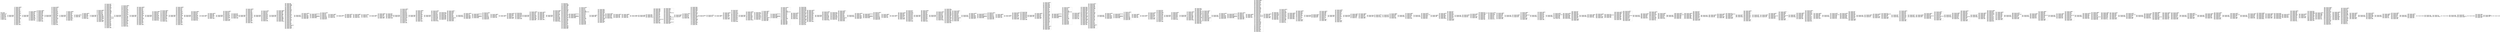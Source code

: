 digraph "graph.cfg.gv" {
	subgraph global {
		node [fontname=Courier fontsize=30.0 rank=same shape=box]
		block_0 [label="0: %00 = #0x1\l2: %01 = #0x40\l4: MSTORE(%01, %00)\l5: [NO_SSA] DUP1\l6: [NO_SSA] DUP7\l7: [NO_SSA] DUP6\l8: [NO_SSA] DUP2\l9: [NO_SSA] MLOAD\la: [NO_SSA] DUP2\lb: [NO_SSA] LT\lc: [NO_SSA] PUSH2\lf: [NO_SSA] JUMPI\l"]
		block_10 [label="10: [NO_SSA] PUSH2\l13: [NO_SSA] PUSH2\l16: [NO_SSA] JUMP\l"]
		block_17 [label="17: [NO_SSA] JUMPDEST\l18: [NO_SSA] PUSH1\l1a: [NO_SSA] MUL\l1b: [NO_SSA] PUSH1\l1d: [NO_SSA] ADD\l1e: [NO_SSA] ADD\l1f: [NO_SSA] MLOAD\l20: [NO_SSA] PUSH1\l22: [NO_SSA] ADD\l23: [NO_SSA] MLOAD\l24: [NO_SSA] PUSH20\l39: [NO_SSA] AND\l3a: [NO_SSA] DUP2\l3b: [NO_SSA] MSTORE\l3c: [NO_SSA] PUSH1\l3e: [NO_SSA] ADD\l3f: [NO_SSA] DUP4\l40: [NO_SSA] DUP2\l41: [NO_SSA] MSTORE\l42: [NO_SSA] PUSH1\l44: [NO_SSA] ADD\l45: [NO_SSA] DUP7\l46: [NO_SSA] DUP6\l47: [NO_SSA] DUP2\l48: [NO_SSA] MLOAD\l49: [NO_SSA] DUP2\l4a: [NO_SSA] LT\l4b: [NO_SSA] PUSH2\l4e: [NO_SSA] JUMPI\l"]
		block_4f [label="4f: [NO_SSA] PUSH2\l52: [NO_SSA] PUSH2\l55: [NO_SSA] JUMP\l"]
		block_56 [label="56: [NO_SSA] JUMPDEST\l57: [NO_SSA] PUSH1\l59: [NO_SSA] MUL\l5a: [NO_SSA] PUSH1\l5c: [NO_SSA] ADD\l5d: [NO_SSA] ADD\l5e: [NO_SSA] MLOAD\l5f: [NO_SSA] PUSH1\l61: [NO_SSA] ADD\l62: [NO_SSA] MLOAD\l63: [NO_SSA] DUP2\l64: [NO_SSA] MSTORE\l65: [NO_SSA] POP\l66: [NO_SSA] PUSH2\l69: [NO_SSA] JUMP\l"]
		block_6a [label="6a: [NO_SSA] JUMPDEST\l6b: [NO_SSA] PUSH2\l6e: [NO_SSA] PUSH1\l70: [NO_SSA] MLOAD\l71: [NO_SSA] DUP1\l72: [NO_SSA] PUSH1\l74: [NO_SSA] ADD\l75: [NO_SSA] PUSH1\l77: [NO_SSA] MSTORE\l78: [NO_SSA] DUP1\l79: [NO_SSA] DUP7\l7a: [NO_SSA] DUP6\l7b: [NO_SSA] DUP2\l7c: [NO_SSA] MLOAD\l7d: [NO_SSA] DUP2\l7e: [NO_SSA] LT\l7f: [NO_SSA] PUSH2\l82: [NO_SSA] JUMPI\l"]
		block_83 [label="83: [NO_SSA] PUSH2\l86: [NO_SSA] PUSH2\l89: [NO_SSA] JUMP\l"]
		block_8a [label="8a: [NO_SSA] JUMPDEST\l8b: [NO_SSA] PUSH1\l8d: [NO_SSA] MUL\l8e: [NO_SSA] PUSH1\l90: [NO_SSA] ADD\l91: [NO_SSA] ADD\l92: [NO_SSA] MLOAD\l93: [NO_SSA] PUSH1\l95: [NO_SSA] ADD\l96: [NO_SSA] MLOAD\l97: [NO_SSA] PUSH20\lac: [NO_SSA] AND\lad: [NO_SSA] DUP2\lae: [NO_SSA] MSTORE\laf: [NO_SSA] PUSH1\lb1: [NO_SSA] ADD\lb2: [NO_SSA] DUP4\lb3: [NO_SSA] DUP2\lb4: [NO_SSA] MSTORE\lb5: [NO_SSA] PUSH1\lb7: [NO_SSA] ADD\lb8: [NO_SSA] DUP7\lb9: [NO_SSA] DUP6\lba: [NO_SSA] DUP2\lbb: [NO_SSA] MLOAD\lbc: [NO_SSA] DUP2\lbd: [NO_SSA] LT\lbe: [NO_SSA] PUSH2\lc1: [NO_SSA] JUMPI\l"]
		block_c2 [label="c2: [NO_SSA] PUSH2\lc5: [NO_SSA] PUSH2\lc8: [NO_SSA] JUMP\l"]
		block_c9 [label="c9: [NO_SSA] JUMPDEST\lca: [NO_SSA] PUSH1\lcc: [NO_SSA] MUL\lcd: [NO_SSA] PUSH1\lcf: [NO_SSA] ADD\ld0: [NO_SSA] ADD\ld1: [NO_SSA] MLOAD\ld2: [NO_SSA] PUSH1\ld4: [NO_SSA] ADD\ld5: [NO_SSA] MLOAD\ld6: [NO_SSA] DUP2\ld7: [NO_SSA] MSTORE\ld8: [NO_SSA] POP\ld9: [NO_SSA] PUSH2\ldc: [NO_SSA] JUMP\l"]
		block_dd [label="dd: [NO_SSA] JUMPDEST\lde: [NO_SSA] POP\ldf: [NO_SSA] PUSH2\le2: [NO_SSA] JUMP\l"]
		block_e3 [label="e3: [NO_SSA] JUMPDEST\le4: [NO_SSA] DUP3\le5: [NO_SSA] DUP2\le6: [NO_SSA] DUP2\le7: [NO_SSA] MLOAD\le8: [NO_SSA] DUP2\le9: [NO_SSA] LT\lea: [NO_SSA] PUSH2\led: [NO_SSA] JUMPI\l"]
		block_ee [label="ee: [NO_SSA] PUSH2\lf1: [NO_SSA] PUSH2\lf4: [NO_SSA] JUMP\l"]
		block_f5 [label="f5: [NO_SSA] JUMPDEST\lf6: [NO_SSA] PUSH1\lf8: [NO_SSA] MUL\lf9: [NO_SSA] PUSH1\lfb: [NO_SSA] ADD\lfc: [NO_SSA] ADD\lfd: [NO_SSA] MLOAD\lfe: [NO_SSA] PUSH1\l100: [NO_SSA] ADD\l101: [NO_SSA] MLOAD\l102: [NO_SSA] PUSH20\l117: [NO_SSA] AND\l118: [NO_SSA] PUSH20\l12d: [NO_SSA] PUSH20\l142: [NO_SSA] AND\l143: [NO_SSA] EQ\l144: [NO_SSA] ISZERO\l145: [NO_SSA] PUSH2\l148: [NO_SSA] JUMPI\l"]
		block_149 [label="149: [NO_SSA] PUSH1\l14b: [NO_SSA] DUP1\l14c: [NO_SSA] MLOAD\l14d: [NO_SSA] PUSH1\l14f: [NO_SSA] DUP1\l150: [NO_SSA] DUP3\l151: [NO_SSA] MSTORE\l152: [NO_SSA] DUP2\l153: [NO_SSA] DUP4\l154: [NO_SSA] ADD\l155: [NO_SSA] SWAP1\l156: [NO_SSA] SWAP3\l157: [NO_SSA] MSTORE\l158: [NO_SSA] PUSH1\l15a: [NO_SSA] SWAP2\l15b: [NO_SSA] PUSH1\l15d: [NO_SSA] DUP1\l15e: [NO_SSA] DUP4\l15f: [NO_SSA] ADD\l160: [NO_SSA] SWAP1\l161: [NO_SSA] DUP1\l162: [NO_SSA] CALLDATASIZE\l163: [NO_SSA] DUP4\l164: [NO_SSA] CALLDATACOPY\l165: [NO_SSA] ADD\l166: [NO_SSA] SWAP1\l167: [NO_SSA] POP\l168: [NO_SSA] POP\l169: [NO_SSA] SWAP1\l16a: [NO_SSA] POP\l16b: [NO_SSA] DUP3\l16c: [NO_SSA] DUP2\l16d: [NO_SSA] PUSH1\l16f: [NO_SSA] DUP2\l170: [NO_SSA] MLOAD\l171: [NO_SSA] DUP2\l172: [NO_SSA] LT\l173: [NO_SSA] PUSH2\l176: [NO_SSA] JUMPI\l"]
		block_177 [label="177: [NO_SSA] PUSH2\l17a: [NO_SSA] PUSH2\l17d: [NO_SSA] JUMP\l"]
		block_17e [label="17e: [NO_SSA] JUMPDEST\l17f: [NO_SSA] PUSH1\l181: [NO_SSA] MUL\l182: [NO_SSA] PUSH1\l184: [NO_SSA] ADD\l185: [NO_SSA] ADD\l186: [NO_SSA] SWAP1\l187: [NO_SSA] PUSH20\l19c: [NO_SSA] AND\l19d: [NO_SSA] SWAP1\l19e: [NO_SSA] DUP2\l19f: [NO_SSA] PUSH20\l1b4: [NO_SSA] AND\l1b5: [NO_SSA] DUP2\l1b6: [NO_SSA] MSTORE\l1b7: [NO_SSA] POP\l1b8: [NO_SSA] POP\l1b9: [NO_SSA] PUSH2\l1bc: [NO_SSA] PUSH1\l1be: [NO_SSA] MLOAD\l1bf: [NO_SSA] DUP1\l1c0: [NO_SSA] PUSH1\l1c2: [NO_SSA] ADD\l1c3: [NO_SSA] PUSH1\l1c5: [NO_SSA] MSTORE\l1c6: [NO_SSA] DUP1\l1c7: [NO_SSA] DUP7\l1c8: [NO_SSA] DUP6\l1c9: [NO_SSA] DUP2\l1ca: [NO_SSA] MLOAD\l1cb: [NO_SSA] DUP2\l1cc: [NO_SSA] LT\l1cd: [NO_SSA] PUSH2\l1d0: [NO_SSA] JUMPI\l"]
		block_1d1 [label="1d1: [NO_SSA] PUSH2\l1d4: [NO_SSA] PUSH2\l1d7: [NO_SSA] JUMP\l"]
		block_1d8 [label="1d8: [NO_SSA] JUMPDEST\l1d9: [NO_SSA] PUSH1\l1db: [NO_SSA] MUL\l1dc: [NO_SSA] PUSH1\l1de: [NO_SSA] ADD\l1df: [NO_SSA] ADD\l1e0: [NO_SSA] MLOAD\l1e1: [NO_SSA] PUSH1\l1e3: [NO_SSA] ADD\l1e4: [NO_SSA] MLOAD\l1e5: [NO_SSA] PUSH20\l1fa: [NO_SSA] AND\l1fb: [NO_SSA] DUP2\l1fc: [NO_SSA] MSTORE\l1fd: [NO_SSA] PUSH1\l1ff: [NO_SSA] ADD\l200: [NO_SSA] DUP4\l201: [NO_SSA] DUP2\l202: [NO_SSA] MSTORE\l203: [NO_SSA] PUSH1\l205: [NO_SSA] ADD\l206: [NO_SSA] DUP7\l207: [NO_SSA] DUP6\l208: [NO_SSA] DUP2\l209: [NO_SSA] MLOAD\l20a: [NO_SSA] DUP2\l20b: [NO_SSA] LT\l20c: [NO_SSA] PUSH2\l20f: [NO_SSA] JUMPI\l"]
		block_210 [label="210: [NO_SSA] PUSH2\l213: [NO_SSA] PUSH2\l216: [NO_SSA] JUMP\l"]
		block_217 [label="217: [NO_SSA] JUMPDEST\l218: [NO_SSA] PUSH1\l21a: [NO_SSA] MUL\l21b: [NO_SSA] PUSH1\l21d: [NO_SSA] ADD\l21e: [NO_SSA] ADD\l21f: [NO_SSA] MLOAD\l220: [NO_SSA] PUSH1\l222: [NO_SSA] ADD\l223: [NO_SSA] MLOAD\l224: [NO_SSA] DUP2\l225: [NO_SSA] MSTORE\l226: [NO_SSA] POP\l227: [NO_SSA] PUSH2\l22a: [NO_SSA] JUMP\l"]
		block_22b [label="22b: [NO_SSA] JUMPDEST\l22c: [NO_SSA] PUSH2\l22f: [NO_SSA] PUSH1\l231: [NO_SSA] MLOAD\l232: [NO_SSA] DUP1\l233: [NO_SSA] PUSH1\l235: [NO_SSA] ADD\l236: [NO_SSA] PUSH1\l238: [NO_SSA] MSTORE\l239: [NO_SSA] DUP1\l23a: [NO_SSA] DUP7\l23b: [NO_SSA] DUP6\l23c: [NO_SSA] DUP2\l23d: [NO_SSA] MLOAD\l23e: [NO_SSA] DUP2\l23f: [NO_SSA] LT\l240: [NO_SSA] PUSH2\l243: [NO_SSA] JUMPI\l"]
		block_244 [label="244: [NO_SSA] PUSH2\l247: [NO_SSA] PUSH2\l24a: [NO_SSA] JUMP\l"]
		block_24b [label="24b: [NO_SSA] JUMPDEST\l24c: [NO_SSA] PUSH1\l24e: [NO_SSA] MUL\l24f: [NO_SSA] PUSH1\l251: [NO_SSA] ADD\l252: [NO_SSA] ADD\l253: [NO_SSA] MLOAD\l254: [NO_SSA] PUSH1\l256: [NO_SSA] ADD\l257: [NO_SSA] MLOAD\l258: [NO_SSA] PUSH20\l26d: [NO_SSA] AND\l26e: [NO_SSA] DUP2\l26f: [NO_SSA] MSTORE\l270: [NO_SSA] PUSH1\l272: [NO_SSA] ADD\l273: [NO_SSA] DUP4\l274: [NO_SSA] DUP2\l275: [NO_SSA] MSTORE\l276: [NO_SSA] PUSH1\l278: [NO_SSA] ADD\l279: [NO_SSA] DUP7\l27a: [NO_SSA] DUP6\l27b: [NO_SSA] DUP2\l27c: [NO_SSA] MLOAD\l27d: [NO_SSA] DUP2\l27e: [NO_SSA] LT\l27f: [NO_SSA] PUSH2\l282: [NO_SSA] JUMPI\l"]
		block_283 [label="283: [NO_SSA] PUSH2\l286: [NO_SSA] PUSH2\l289: [NO_SSA] JUMP\l"]
		block_28a [label="28a: [NO_SSA] JUMPDEST\l28b: [NO_SSA] PUSH1\l28d: [NO_SSA] MUL\l28e: [NO_SSA] PUSH1\l290: [NO_SSA] ADD\l291: [NO_SSA] ADD\l292: [NO_SSA] MLOAD\l293: [NO_SSA] PUSH1\l295: [NO_SSA] ADD\l296: [NO_SSA] MLOAD\l297: [NO_SSA] DUP2\l298: [NO_SSA] MSTORE\l299: [NO_SSA] POP\l29a: [NO_SSA] PUSH2\l29d: [NO_SSA] JUMP\l"]
		block_29e [label="29e: [NO_SSA] JUMPDEST\l29f: [NO_SSA] PUSH1\l"]
		block_2a1 [label="2a1: [NO_SSA] JUMPDEST\l2a2: [NO_SSA] DUP4\l2a3: [NO_SSA] DUP3\l2a4: [NO_SSA] DUP2\l2a5: [NO_SSA] MLOAD\l2a6: [NO_SSA] DUP2\l2a7: [NO_SSA] LT\l2a8: [NO_SSA] PUSH2\l2ab: [NO_SSA] JUMPI\l"]
		block_2ac [label="2ac: [NO_SSA] PUSH2\l2af: [NO_SSA] PUSH2\l2b2: [NO_SSA] JUMP\l"]
		block_2b3 [label="2b3: [NO_SSA] JUMPDEST\l2b4: [NO_SSA] PUSH1\l2b6: [NO_SSA] MUL\l2b7: [NO_SSA] PUSH1\l2b9: [NO_SSA] ADD\l2ba: [NO_SSA] ADD\l2bb: [NO_SSA] MLOAD\l2bc: [NO_SSA] PUSH1\l2be: [NO_SSA] ADD\l2bf: [NO_SSA] MLOAD\l2c0: [NO_SSA] MLOAD\l2c1: [NO_SSA] DUP2\l2c2: [NO_SSA] LT\l2c3: [NO_SSA] ISZERO\l2c4: [NO_SSA] PUSH2\l2c7: [NO_SSA] JUMPI\l"]
		block_2c8 [label="2c8: [NO_SSA] DUP4\l2c9: [NO_SSA] DUP3\l2ca: [NO_SSA] DUP2\l2cb: [NO_SSA] MLOAD\l2cc: [NO_SSA] DUP2\l2cd: [NO_SSA] LT\l2ce: [NO_SSA] PUSH2\l2d1: [NO_SSA] JUMPI\l"]
		block_2d2 [label="2d2: [NO_SSA] PUSH2\l2d5: [NO_SSA] PUSH2\l2d8: [NO_SSA] JUMP\l"]
		block_2d9 [label="2d9: [NO_SSA] JUMPDEST\l2da: [NO_SSA] PUSH1\l2dc: [NO_SSA] MUL\l2dd: [NO_SSA] PUSH1\l2df: [NO_SSA] ADD\l2e0: [NO_SSA] ADD\l2e1: [NO_SSA] MLOAD\l2e2: [NO_SSA] PUSH1\l2e4: [NO_SSA] ADD\l2e5: [NO_SSA] MLOAD\l2e6: [NO_SSA] PUSH20\l2fb: [NO_SSA] AND\l2fc: [NO_SSA] PUSH4\l301: [NO_SSA] CALLER\l302: [NO_SSA] DUP6\l303: [NO_SSA] DUP8\l304: [NO_SSA] DUP7\l305: [NO_SSA] DUP2\l306: [NO_SSA] MLOAD\l307: [NO_SSA] DUP2\l308: [NO_SSA] LT\l309: [NO_SSA] PUSH2\l30c: [NO_SSA] JUMPI\l"]
		block_30d [label="30d: [NO_SSA] PUSH2\l310: [NO_SSA] PUSH2\l313: [NO_SSA] JUMP\l"]
		block_314 [label="314: [NO_SSA] JUMPDEST\l315: [NO_SSA] PUSH1\l317: [NO_SSA] MUL\l318: [NO_SSA] PUSH1\l31a: [NO_SSA] ADD\l31b: [NO_SSA] ADD\l31c: [NO_SSA] MLOAD\l31d: [NO_SSA] PUSH1\l31f: [NO_SSA] ADD\l320: [NO_SSA] MLOAD\l321: [NO_SSA] DUP6\l322: [NO_SSA] DUP2\l323: [NO_SSA] MLOAD\l324: [NO_SSA] DUP2\l325: [NO_SSA] LT\l326: [NO_SSA] PUSH2\l329: [NO_SSA] JUMPI\l"]
		block_32a [label="32a: [NO_SSA] PUSH2\l32d: [NO_SSA] PUSH2\l330: [NO_SSA] JUMP\l"]
		block_331 [label="331: [NO_SSA] JUMPDEST\l332: [NO_SSA] PUSH1\l334: [NO_SSA] SWAP1\l335: [NO_SSA] DUP2\l336: [NO_SSA] MUL\l337: [NO_SSA] SWAP2\l338: [NO_SSA] SWAP1\l339: [NO_SSA] SWAP2\l33a: [NO_SSA] ADD\l33b: [NO_SSA] ADD\l33c: [NO_SSA] MLOAD\l33d: [NO_SSA] PUSH1\l33f: [NO_SSA] MLOAD\l340: [NO_SSA] PUSH32\l361: [NO_SSA] PUSH1\l363: [NO_SSA] DUP7\l364: [NO_SSA] SWAP1\l365: [NO_SSA] INVALID\l"]
		block_366 [label="366: [NO_SSA] AND\l367: [NO_SSA] DUP2\l368: [NO_SSA] MSTORE\l369: [NO_SSA] PUSH20\l37e: [NO_SSA] SWAP4\l37f: [NO_SSA] DUP5\l380: [NO_SSA] AND\l381: [NO_SSA] PUSH1\l383: [NO_SSA] DUP3\l384: [NO_SSA] ADD\l385: [NO_SSA] MSTORE\l386: [NO_SSA] SWAP3\l387: [NO_SSA] SWAP1\l388: [NO_SSA] SWAP2\l389: [NO_SSA] AND\l38a: [NO_SSA] PUSH1\l38c: [NO_SSA] DUP4\l38d: [NO_SSA] ADD\l38e: [NO_SSA] MSTORE\l38f: [NO_SSA] PUSH1\l391: [NO_SSA] DUP3\l392: [NO_SSA] ADD\l393: [NO_SSA] MSTORE\l394: [NO_SSA] PUSH1\l396: [NO_SSA] ADD\l397: [NO_SSA] PUSH1\l399: [NO_SSA] PUSH1\l39b: [NO_SSA] MLOAD\l39c: [NO_SSA] DUP1\l39d: [NO_SSA] DUP4\l39e: [NO_SSA] SUB\l39f: [NO_SSA] DUP2\l3a0: [NO_SSA] PUSH1\l3a2: [NO_SSA] DUP8\l3a3: [NO_SSA] DUP1\l3a4: [NO_SSA] EXTCODESIZE\l3a5: [NO_SSA] ISZERO\l3a6: [NO_SSA] DUP1\l3a7: [NO_SSA] ISZERO\l3a8: [NO_SSA] PUSH2\l3ab: [NO_SSA] JUMPI\l"]
		block_3ac [label="3ac: [NO_SSA] PUSH1\l3ae: [NO_SSA] DUP1\l3af: [NO_SSA] REVERT\l"]
		block_3b0 [label="3b0: [NO_SSA] JUMPDEST\l3b1: [NO_SSA] POP\l3b2: [NO_SSA] GAS\l3b3: [NO_SSA] CALL\l3b4: [NO_SSA] ISZERO\l3b5: [NO_SSA] DUP1\l3b6: [NO_SSA] ISZERO\l3b7: [NO_SSA] PUSH2\l3ba: [NO_SSA] JUMPI\l"]
		block_3bb [label="3bb: [NO_SSA] RETURNDATASIZE\l3bc: [NO_SSA] PUSH1\l3be: [NO_SSA] DUP1\l3bf: [NO_SSA] RETURNDATACOPY\l3c0: [NO_SSA] RETURNDATASIZE\l3c1: [NO_SSA] PUSH1\l3c3: [NO_SSA] REVERT\l"]
		block_3c4 [label="3c4: [NO_SSA] JUMPDEST\l3c5: [NO_SSA] POP\l3c6: [NO_SSA] POP\l3c7: [NO_SSA] POP\l3c8: [NO_SSA] POP\l3c9: [NO_SSA] DUP1\l3ca: [NO_SSA] DUP1\l3cb: [NO_SSA] PUSH2\l3ce: [NO_SSA] SWAP1\l3cf: [NO_SSA] PUSH2\l3d2: [NO_SSA] JUMP\l"]
		block_3d3 [label="3d3: [NO_SSA] JUMPDEST\l3d4: [NO_SSA] SWAP2\l3d5: [NO_SSA] POP\l3d6: [NO_SSA] POP\l3d7: [NO_SSA] PUSH2\l3da: [NO_SSA] JUMP\l"]
		block_3db [label="3db: [NO_SSA] JUMPDEST\l3dc: [NO_SSA] POP\l"]
		block_3dd [label="3dd: [NO_SSA] JUMPDEST\l3de: [NO_SSA] DUP1\l3df: [NO_SSA] PUSH2\l3e2: [NO_SSA] DUP2\l3e3: [NO_SSA] PUSH2\l3e6: [NO_SSA] JUMP\l"]
		block_3e7 [label="3e7: [NO_SSA] JUMPDEST\l3e8: [NO_SSA] SWAP2\l3e9: [NO_SSA] POP\l3ea: [NO_SSA] POP\l3eb: [NO_SSA] PUSH2\l3ee: [NO_SSA] JUMP\l"]
		block_3ef [label="3ef: [NO_SSA] JUMPDEST\l3f0: [NO_SSA] POP\l3f1: [NO_SSA] POP\l3f2: [NO_SSA] POP\l3f3: [NO_SSA] JUMP\l"]
		block_3f4 [label="3f4: [NO_SSA] JUMPDEST\l3f5: [NO_SSA] PUSH1\l"]
		block_3f7 [label="3f7: [NO_SSA] JUMPDEST\l3f8: [NO_SSA] DUP3\l3f9: [NO_SSA] MLOAD\l3fa: [NO_SSA] DUP2\l3fb: [NO_SSA] LT\l3fc: [NO_SSA] ISZERO\l3fd: [NO_SSA] PUSH2\l400: [NO_SSA] JUMPI\l"]
		block_401 [label="401: [NO_SSA] DUP3\l402: [NO_SSA] DUP2\l403: [NO_SSA] DUP2\l404: [NO_SSA] MLOAD\l405: [NO_SSA] DUP2\l406: [NO_SSA] LT\l407: [NO_SSA] PUSH2\l40a: [NO_SSA] JUMPI\l"]
		block_40b [label="40b: [NO_SSA] PUSH2\l40e: [NO_SSA] PUSH2\l411: [NO_SSA] JUMP\l"]
		block_412 [label="412: [NO_SSA] JUMPDEST\l413: [NO_SSA] PUSH1\l415: [NO_SSA] MUL\l416: [NO_SSA] PUSH1\l418: [NO_SSA] ADD\l419: [NO_SSA] ADD\l41a: [NO_SSA] MLOAD\l41b: [NO_SSA] PUSH1\l41d: [NO_SSA] ADD\l41e: [NO_SSA] MLOAD\l41f: [NO_SSA] PUSH20\l434: [NO_SSA] AND\l435: [NO_SSA] PUSH4\l43a: [NO_SSA] CALLER\l43b: [NO_SSA] DUP5\l43c: [NO_SSA] DUP7\l43d: [NO_SSA] DUP6\l43e: [NO_SSA] DUP2\l43f: [NO_SSA] MLOAD\l440: [NO_SSA] DUP2\l441: [NO_SSA] LT\l442: [NO_SSA] PUSH2\l445: [NO_SSA] JUMPI\l"]
		block_446 [label="446: [NO_SSA] PUSH2\l449: [NO_SSA] PUSH2\l44c: [NO_SSA] JUMP\l"]
		block_44d [label="44d: [NO_SSA] JUMPDEST\l44e: [NO_SSA] PUSH1\l450: [NO_SSA] MUL\l451: [NO_SSA] PUSH1\l453: [NO_SSA] ADD\l454: [NO_SSA] ADD\l455: [NO_SSA] MLOAD\l456: [NO_SSA] PUSH1\l458: [NO_SSA] ADD\l459: [NO_SSA] MLOAD\l45a: [NO_SSA] DUP8\l45b: [NO_SSA] DUP7\l45c: [NO_SSA] DUP2\l45d: [NO_SSA] MLOAD\l45e: [NO_SSA] DUP2\l45f: [NO_SSA] LT\l460: [NO_SSA] PUSH2\l463: [NO_SSA] JUMPI\l"]
		block_464 [label="464: [NO_SSA] PUSH2\l467: [NO_SSA] PUSH2\l46a: [NO_SSA] JUMP\l"]
		block_46b [label="46b: [NO_SSA] JUMPDEST\l46c: [NO_SSA] PUSH1\l46e: [NO_SSA] MUL\l46f: [NO_SSA] PUSH1\l471: [NO_SSA] ADD\l472: [NO_SSA] ADD\l473: [NO_SSA] MLOAD\l474: [NO_SSA] PUSH1\l476: [NO_SSA] ADD\l477: [NO_SSA] MLOAD\l478: [NO_SSA] PUSH1\l47a: [NO_SSA] MLOAD\l47b: [NO_SSA] DUP6\l47c: [NO_SSA] PUSH4\l481: [NO_SSA] AND\l482: [NO_SSA] PUSH1\l484: [NO_SSA] INVALID\l"]
		block_485 [label="485: [NO_SSA] DUP2\l486: [NO_SSA] MSTORE\l487: [NO_SSA] PUSH1\l489: [NO_SSA] ADD\l48a: [NO_SSA] PUSH2\l48d: [NO_SSA] SWAP5\l48e: [NO_SSA] SWAP4\l48f: [NO_SSA] SWAP3\l490: [NO_SSA] SWAP2\l491: [NO_SSA] SWAP1\l492: [NO_SSA] PUSH2\l495: [NO_SSA] JUMP\l"]
		block_496 [label="496: [NO_SSA] JUMPDEST\l497: [NO_SSA] PUSH1\l499: [NO_SSA] PUSH1\l49b: [NO_SSA] MLOAD\l49c: [NO_SSA] DUP1\l49d: [NO_SSA] DUP4\l49e: [NO_SSA] SUB\l49f: [NO_SSA] DUP2\l4a0: [NO_SSA] PUSH1\l4a2: [NO_SSA] DUP8\l4a3: [NO_SSA] DUP1\l4a4: [NO_SSA] EXTCODESIZE\l4a5: [NO_SSA] ISZERO\l4a6: [NO_SSA] DUP1\l4a7: [NO_SSA] ISZERO\l4a8: [NO_SSA] PUSH2\l4ab: [NO_SSA] JUMPI\l"]
		block_4ac [label="4ac: [NO_SSA] PUSH1\l4ae: [NO_SSA] DUP1\l4af: [NO_SSA] REVERT\l"]
		block_4b0 [label="4b0: [NO_SSA] JUMPDEST\l4b1: [NO_SSA] POP\l4b2: [NO_SSA] GAS\l4b3: [NO_SSA] CALL\l4b4: [NO_SSA] ISZERO\l4b5: [NO_SSA] DUP1\l4b6: [NO_SSA] ISZERO\l4b7: [NO_SSA] PUSH2\l4ba: [NO_SSA] JUMPI\l"]
		block_4bb [label="4bb: [NO_SSA] RETURNDATASIZE\l4bc: [NO_SSA] PUSH1\l4be: [NO_SSA] DUP1\l4bf: [NO_SSA] RETURNDATACOPY\l4c0: [NO_SSA] RETURNDATASIZE\l4c1: [NO_SSA] PUSH1\l4c3: [NO_SSA] REVERT\l"]
		block_4c4 [label="4c4: [NO_SSA] JUMPDEST\l4c5: [NO_SSA] POP\l4c6: [NO_SSA] POP\l4c7: [NO_SSA] POP\l4c8: [NO_SSA] POP\l4c9: [NO_SSA] DUP1\l4ca: [NO_SSA] DUP1\l4cb: [NO_SSA] PUSH2\l4ce: [NO_SSA] SWAP1\l4cf: [NO_SSA] PUSH2\l4d2: [NO_SSA] JUMP\l"]
		block_4d3 [label="4d3: [NO_SSA] JUMPDEST\l4d4: [NO_SSA] SWAP2\l4d5: [NO_SSA] POP\l4d6: [NO_SSA] POP\l4d7: [NO_SSA] PUSH2\l4da: [NO_SSA] JUMP\l"]
		block_4db [label="4db: [NO_SSA] JUMPDEST\l4dc: [NO_SSA] PUSH1\l"]
		block_4de [label="4de: [NO_SSA] JUMPDEST\l4df: [NO_SSA] DUP3\l4e0: [NO_SSA] MLOAD\l4e1: [NO_SSA] MLOAD\l4e2: [NO_SSA] DUP2\l4e3: [NO_SSA] LT\l4e4: [NO_SSA] ISZERO\l4e5: [NO_SSA] PUSH2\l4e8: [NO_SSA] JUMPI\l"]
		block_4e9 [label="4e9: [NO_SSA] DUP3\l4ea: [NO_SSA] MLOAD\l4eb: [NO_SSA] DUP1\l4ec: [NO_SSA] MLOAD\l4ed: [NO_SSA] DUP3\l4ee: [NO_SSA] SWAP1\l4ef: [NO_SSA] DUP2\l4f0: [NO_SSA] LT\l4f1: [NO_SSA] PUSH2\l4f4: [NO_SSA] JUMPI\l"]
		block_4f5 [label="4f5: [NO_SSA] PUSH2\l4f8: [NO_SSA] PUSH2\l4fb: [NO_SSA] JUMP\l"]
		block_4fc [label="4fc: [NO_SSA] JUMPDEST\l4fd: [NO_SSA] PUSH1\l4ff: [NO_SSA] MUL\l500: [NO_SSA] PUSH1\l502: [NO_SSA] ADD\l503: [NO_SSA] ADD\l504: [NO_SSA] MLOAD\l505: [NO_SSA] PUSH20\l51a: [NO_SSA] AND\l51b: [NO_SSA] PUSH4\l520: [NO_SSA] PUSH2\l523: [NO_SSA] CALLER\l524: [NO_SSA] SWAP1\l525: [NO_SSA] JUMP\l"]
		block_526 [label="526: [NO_SSA] JUMPDEST\l527: [NO_SSA] DUP5\l528: [NO_SSA] DUP7\l529: [NO_SSA] PUSH1\l52b: [NO_SSA] ADD\l52c: [NO_SSA] MLOAD\l52d: [NO_SSA] DUP6\l52e: [NO_SSA] DUP2\l52f: [NO_SSA] MLOAD\l530: [NO_SSA] DUP2\l531: [NO_SSA] LT\l532: [NO_SSA] PUSH2\l535: [NO_SSA] JUMPI\l"]
		block_536 [label="536: [NO_SSA] PUSH2\l539: [NO_SSA] PUSH2\l53c: [NO_SSA] JUMP\l"]
		block_53d [label="53d: [NO_SSA] JUMPDEST\l53e: [NO_SSA] PUSH1\l540: [NO_SSA] SWAP1\l541: [NO_SSA] DUP2\l542: [NO_SSA] MUL\l543: [NO_SSA] SWAP2\l544: [NO_SSA] SWAP1\l545: [NO_SSA] SWAP2\l546: [NO_SSA] ADD\l547: [NO_SSA] ADD\l548: [NO_SSA] MLOAD\l549: [NO_SSA] PUSH1\l54b: [NO_SSA] MLOAD\l54c: [NO_SSA] PUSH32\l56d: [NO_SSA] PUSH1\l56f: [NO_SSA] DUP7\l570: [NO_SSA] SWAP1\l571: [NO_SSA] INVALID\l"]
		block_572 [label="572: [NO_SSA] AND\l573: [NO_SSA] DUP2\l574: [NO_SSA] MSTORE\l575: [NO_SSA] PUSH20\l58a: [NO_SSA] SWAP4\l58b: [NO_SSA] DUP5\l58c: [NO_SSA] AND\l58d: [NO_SSA] PUSH1\l58f: [NO_SSA] DUP3\l590: [NO_SSA] ADD\l591: [NO_SSA] MSTORE\l592: [NO_SSA] SWAP3\l593: [NO_SSA] SWAP1\l594: [NO_SSA] SWAP2\l595: [NO_SSA] AND\l596: [NO_SSA] PUSH1\l598: [NO_SSA] DUP4\l599: [NO_SSA] ADD\l59a: [NO_SSA] MSTORE\l59b: [NO_SSA] PUSH1\l59d: [NO_SSA] DUP3\l59e: [NO_SSA] ADD\l59f: [NO_SSA] MSTORE\l5a0: [NO_SSA] PUSH1\l5a2: [NO_SSA] ADD\l5a3: [NO_SSA] PUSH1\l5a5: [NO_SSA] PUSH1\l5a7: [NO_SSA] MLOAD\l5a8: [NO_SSA] DUP1\l5a9: [NO_SSA] DUP4\l5aa: [NO_SSA] SUB\l5ab: [NO_SSA] DUP2\l5ac: [NO_SSA] PUSH1\l5ae: [NO_SSA] DUP8\l5af: [NO_SSA] GAS\l5b0: [NO_SSA] CALL\l5b1: [NO_SSA] ISZERO\l5b2: [NO_SSA] DUP1\l5b3: [NO_SSA] ISZERO\l5b4: [NO_SSA] PUSH2\l5b7: [NO_SSA] JUMPI\l"]
		block_5b8 [label="5b8: [NO_SSA] RETURNDATASIZE\l5b9: [NO_SSA] PUSH1\l5bb: [NO_SSA] DUP1\l5bc: [NO_SSA] RETURNDATACOPY\l5bd: [NO_SSA] RETURNDATASIZE\l5be: [NO_SSA] PUSH1\l5c0: [NO_SSA] REVERT\l"]
		block_5c1 [label="5c1: [NO_SSA] JUMPDEST\l5c2: [NO_SSA] POP\l5c3: [NO_SSA] POP\l5c4: [NO_SSA] POP\l5c5: [NO_SSA] POP\l5c6: [NO_SSA] PUSH1\l5c8: [NO_SSA] MLOAD\l5c9: [NO_SSA] RETURNDATASIZE\l5ca: [NO_SSA] PUSH1\l5cc: [NO_SSA] NOT\l5cd: [NO_SSA] PUSH1\l5cf: [NO_SSA] DUP3\l5d0: [NO_SSA] ADD\l5d1: [NO_SSA] AND\l5d2: [NO_SSA] DUP3\l5d3: [NO_SSA] ADD\l5d4: [NO_SSA] DUP1\l5d5: [NO_SSA] PUSH1\l5d7: [NO_SSA] MSTORE\l5d8: [NO_SSA] POP\l5d9: [NO_SSA] DUP2\l5da: [NO_SSA] ADD\l5db: [NO_SSA] SWAP1\l5dc: [NO_SSA] PUSH2\l5df: [NO_SSA] SWAP2\l5e0: [NO_SSA] SWAP1\l5e1: [NO_SSA] PUSH2\l5e4: [NO_SSA] JUMP\l"]
		block_5e5 [label="5e5: [NO_SSA] JUMPDEST\l5e6: [NO_SSA] PUSH2\l5e9: [NO_SSA] JUMPI\l"]
		block_5ea [label="5ea: [NO_SSA] PUSH1\l5ec: [NO_SSA] MLOAD\l5ed: [NO_SSA] PUSH32\l60e: [NO_SSA] DUP2\l60f: [NO_SSA] MSTORE\l610: [NO_SSA] PUSH1\l612: [NO_SSA] PUSH1\l614: [NO_SSA] DUP3\l615: [NO_SSA] ADD\l616: [NO_SSA] MSTORE\l617: [NO_SSA] PUSH1\l619: [NO_SSA] PUSH1\l61b: [NO_SSA] DUP3\l61c: [NO_SSA] ADD\l61d: [NO_SSA] MSTORE\l61e: [NO_SSA] PUSH32\l63f: [NO_SSA] PUSH1\l641: [NO_SSA] DUP3\l642: [NO_SSA] ADD\l643: [NO_SSA] MSTORE\l644: [NO_SSA] PUSH1\l646: [NO_SSA] ADD\l"]
		block_647 [label="647: [NO_SSA] JUMPDEST\l648: [NO_SSA] PUSH1\l64a: [NO_SSA] MLOAD\l64b: [NO_SSA] DUP1\l64c: [NO_SSA] SWAP2\l64d: [NO_SSA] SUB\l64e: [NO_SSA] SWAP1\l64f: [NO_SSA] REVERT\l"]
		block_650 [label="650: [NO_SSA] JUMPDEST\l651: [NO_SSA] DUP1\l652: [NO_SSA] PUSH2\l655: [NO_SSA] DUP2\l656: [NO_SSA] PUSH2\l659: [NO_SSA] JUMP\l"]
		block_65a [label="65a: [NO_SSA] JUMPDEST\l65b: [NO_SSA] SWAP2\l65c: [NO_SSA] POP\l65d: [NO_SSA] POP\l65e: [NO_SSA] PUSH2\l661: [NO_SSA] JUMP\l"]
		block_662 [label="662: [NO_SSA] JUMPDEST\l663: [NO_SSA] INVALID\l"]
		block_664 [label="664: [NO_SSA] ISZERO\l665: [NO_SSA] PUSH2\l668: [NO_SSA] JUMPI\l"]
		block_669 [label="669: [NO_SSA] PUSH1\l66b: [NO_SSA] DUP2\l66c: [NO_SSA] PUSH20\l681: [NO_SSA] AND\l682: [NO_SSA] INVALID\l"]
		block_683 [label="683: [NO_SSA] PUSH1\l685: [NO_SSA] MLOAD\l686: [NO_SSA] PUSH1\l688: [NO_SSA] PUSH1\l68a: [NO_SSA] MLOAD\l68b: [NO_SSA] DUP1\l68c: [NO_SSA] DUP4\l68d: [NO_SSA] SUB\l68e: [NO_SSA] DUP2\l68f: [NO_SSA] DUP6\l690: [NO_SSA] DUP8\l691: [NO_SSA] GAS\l692: [NO_SSA] CALL\l693: [NO_SSA] SWAP3\l694: [NO_SSA] POP\l695: [NO_SSA] POP\l696: [NO_SSA] POP\l697: [NO_SSA] RETURNDATASIZE\l698: [NO_SSA] DUP1\l699: [NO_SSA] PUSH1\l69b: [NO_SSA] DUP2\l69c: [NO_SSA] EQ\l69d: [NO_SSA] PUSH2\l6a0: [NO_SSA] JUMPI\l"]
		block_6a1 [label="6a1: [NO_SSA] PUSH1\l6a3: [NO_SSA] MLOAD\l6a4: [NO_SSA] SWAP2\l6a5: [NO_SSA] POP\l6a6: [NO_SSA] PUSH1\l6a8: [NO_SSA] NOT\l6a9: [NO_SSA] PUSH1\l6ab: [NO_SSA] RETURNDATASIZE\l6ac: [NO_SSA] ADD\l6ad: [NO_SSA] AND\l6ae: [NO_SSA] DUP3\l6af: [NO_SSA] ADD\l6b0: [NO_SSA] PUSH1\l6b2: [NO_SSA] MSTORE\l6b3: [NO_SSA] RETURNDATASIZE\l6b4: [NO_SSA] DUP3\l6b5: [NO_SSA] MSTORE\l6b6: [NO_SSA] RETURNDATASIZE\l6b7: [NO_SSA] PUSH1\l6b9: [NO_SSA] PUSH1\l6bb: [NO_SSA] DUP5\l6bc: [NO_SSA] ADD\l6bd: [NO_SSA] RETURNDATACOPY\l6be: [NO_SSA] PUSH2\l6c1: [NO_SSA] JUMP\l"]
		block_6c2 [label="6c2: [NO_SSA] JUMPDEST\l6c3: [NO_SSA] PUSH1\l6c5: [NO_SSA] SWAP2\l6c6: [NO_SSA] POP\l"]
		block_6c7 [label="6c7: [NO_SSA] JUMPDEST\l6c8: [NO_SSA] POP\l6c9: [NO_SSA] POP\l6ca: [NO_SSA] SWAP1\l6cb: [NO_SSA] POP\l6cc: [NO_SSA] DUP1\l6cd: [NO_SSA] PUSH2\l6d0: [NO_SSA] JUMPI\l"]
		block_6d1 [label="6d1: [NO_SSA] PUSH1\l6d3: [NO_SSA] MLOAD\l6d4: [NO_SSA] PUSH32\l6f5: [NO_SSA] DUP2\l6f6: [NO_SSA] MSTORE\l6f7: [NO_SSA] PUSH1\l6f9: [NO_SSA] PUSH1\l6fb: [NO_SSA] DUP3\l6fc: [NO_SSA] ADD\l6fd: [NO_SSA] MSTORE\l6fe: [NO_SSA] PUSH1\l700: [NO_SSA] PUSH1\l702: [NO_SSA] DUP3\l703: [NO_SSA] ADD\l704: [NO_SSA] MSTORE\l705: [NO_SSA] PUSH32\l726: [NO_SSA] PUSH1\l728: [NO_SSA] DUP3\l729: [NO_SSA] ADD\l72a: [NO_SSA] MSTORE\l72b: [NO_SSA] PUSH32\l74c: [NO_SSA] PUSH1\l74e: [NO_SSA] DUP3\l74f: [NO_SSA] ADD\l750: [NO_SSA] MSTORE\l751: [NO_SSA] PUSH1\l753: [NO_SSA] ADD\l754: [NO_SSA] PUSH2\l757: [NO_SSA] JUMP\l"]
		block_758 [label="758: [NO_SSA] JUMPDEST\l759: [NO_SSA] POP\l"]
		block_75a [label="75a: [NO_SSA] JUMPDEST\l75b: [NO_SSA] POP\l75c: [NO_SSA] JUMP\l"]
		block_75d [label="75d: [NO_SSA] JUMPDEST\l75e: [NO_SSA] PUSH1\l"]
		block_760 [label="760: [NO_SSA] JUMPDEST\l761: [NO_SSA] DUP2\l762: [NO_SSA] PUSH1\l764: [NO_SSA] ADD\l765: [NO_SSA] MLOAD\l766: [NO_SSA] MLOAD\l767: [NO_SSA] DUP2\l768: [NO_SSA] LT\l769: [NO_SSA] ISZERO\l76a: [NO_SSA] PUSH2\l76d: [NO_SSA] JUMPI\l"]
		block_76e [label="76e: [NO_SSA] PUSH1\l770: [NO_SSA] DUP3\l771: [NO_SSA] PUSH1\l773: [NO_SSA] ADD\l774: [NO_SSA] MLOAD\l775: [NO_SSA] PUSH20\l78a: [NO_SSA] AND\l78b: [NO_SSA] PUSH4\l790: [NO_SSA] DUP5\l791: [NO_SSA] PUSH1\l793: [NO_SSA] ADD\l794: [NO_SSA] MLOAD\l795: [NO_SSA] DUP5\l796: [NO_SSA] DUP2\l797: [NO_SSA] MLOAD\l798: [NO_SSA] DUP2\l799: [NO_SSA] LT\l79a: [NO_SSA] PUSH2\l79d: [NO_SSA] JUMPI\l"]
		block_79e [label="79e: [NO_SSA] PUSH2\l7a1: [NO_SSA] PUSH2\l7a4: [NO_SSA] JUMP\l"]
		block_7a5 [label="7a5: [NO_SSA] JUMPDEST\l7a6: [NO_SSA] PUSH1\l7a8: [NO_SSA] MUL\l7a9: [NO_SSA] PUSH1\l7ab: [NO_SSA] ADD\l7ac: [NO_SSA] ADD\l7ad: [NO_SSA] MLOAD\l7ae: [NO_SSA] PUSH1\l7b0: [NO_SSA] MLOAD\l7b1: [NO_SSA] DUP3\l7b2: [NO_SSA] PUSH4\l7b7: [NO_SSA] AND\l7b8: [NO_SSA] PUSH1\l7ba: [NO_SSA] INVALID\l"]
		block_7bb [label="7bb: [NO_SSA] DUP2\l7bc: [NO_SSA] MSTORE\l7bd: [NO_SSA] PUSH1\l7bf: [NO_SSA] ADD\l7c0: [NO_SSA] PUSH2\l7c3: [NO_SSA] SWAP2\l7c4: [NO_SSA] DUP2\l7c5: [NO_SSA] MSTORE\l7c6: [NO_SSA] PUSH1\l7c8: [NO_SSA] ADD\l7c9: [NO_SSA] SWAP1\l7ca: [NO_SSA] JUMP\l"]
		block_7cb [label="7cb: [NO_SSA] JUMPDEST\l7cc: [NO_SSA] PUSH1\l7ce: [NO_SSA] PUSH1\l7d0: [NO_SSA] MLOAD\l7d1: [NO_SSA] DUP1\l7d2: [NO_SSA] DUP4\l7d3: [NO_SSA] SUB\l7d4: [NO_SSA] DUP2\l7d5: [NO_SSA] DUP7\l7d6: [NO_SSA] GAS\l7d7: [NO_SSA] STATICCALL\l7d8: [NO_SSA] ISZERO\l7d9: [NO_SSA] DUP1\l7da: [NO_SSA] ISZERO\l7db: [NO_SSA] PUSH2\l7de: [NO_SSA] JUMPI\l"]
		block_7df [label="7df: [NO_SSA] RETURNDATASIZE\l7e0: [NO_SSA] PUSH1\l7e2: [NO_SSA] DUP1\l7e3: [NO_SSA] RETURNDATACOPY\l7e4: [NO_SSA] RETURNDATASIZE\l7e5: [NO_SSA] PUSH1\l7e7: [NO_SSA] REVERT\l"]
		block_7e8 [label="7e8: [NO_SSA] JUMPDEST\l7e9: [NO_SSA] POP\l7ea: [NO_SSA] POP\l7eb: [NO_SSA] POP\l7ec: [NO_SSA] POP\l7ed: [NO_SSA] PUSH1\l7ef: [NO_SSA] MLOAD\l7f0: [NO_SSA] RETURNDATASIZE\l7f1: [NO_SSA] PUSH1\l7f3: [NO_SSA] NOT\l7f4: [NO_SSA] PUSH1\l7f6: [NO_SSA] DUP3\l7f7: [NO_SSA] ADD\l7f8: [NO_SSA] AND\l7f9: [NO_SSA] DUP3\l7fa: [NO_SSA] ADD\l7fb: [NO_SSA] DUP1\l7fc: [NO_SSA] PUSH1\l7fe: [NO_SSA] MSTORE\l7ff: [NO_SSA] POP\l800: [NO_SSA] DUP2\l801: [NO_SSA] ADD\l802: [NO_SSA] SWAP1\l803: [NO_SSA] PUSH2\l806: [NO_SSA] SWAP2\l807: [NO_SSA] SWAP1\l808: [NO_SSA] PUSH2\l80b: [NO_SSA] JUMP\l"]
		block_80c [label="80c: [NO_SSA] JUMPDEST\l80d: [NO_SSA] SWAP1\l80e: [NO_SSA] POP\l80f: [NO_SSA] PUSH20\l824: [NO_SSA] DUP2\l825: [NO_SSA] AND\l826: [NO_SSA] CALLER\l827: [NO_SSA] EQ\l828: [NO_SSA] PUSH2\l82b: [NO_SSA] JUMPI\l"]
		block_82c [label="82c: [NO_SSA] PUSH1\l82e: [NO_SSA] MLOAD\l82f: [NO_SSA] PUSH32\l850: [NO_SSA] DUP2\l851: [NO_SSA] MSTORE\l852: [NO_SSA] PUSH1\l854: [NO_SSA] PUSH1\l856: [NO_SSA] DUP3\l857: [NO_SSA] ADD\l858: [NO_SSA] MSTORE\l859: [NO_SSA] PUSH1\l85b: [NO_SSA] PUSH1\l85d: [NO_SSA] DUP3\l85e: [NO_SSA] ADD\l85f: [NO_SSA] MSTORE\l860: [NO_SSA] PUSH32\l881: [NO_SSA] PUSH1\l883: [NO_SSA] DUP3\l884: [NO_SSA] ADD\l885: [NO_SSA] MSTORE\l886: [NO_SSA] PUSH32\l8a7: [NO_SSA] PUSH1\l8a9: [NO_SSA] DUP3\l8aa: [NO_SSA] ADD\l8ab: [NO_SSA] MSTORE\l8ac: [NO_SSA] PUSH1\l8ae: [NO_SSA] ADD\l8af: [NO_SSA] PUSH2\l8b2: [NO_SSA] JUMP\l"]
		block_8b3 [label="8b3: [NO_SSA] JUMPDEST\l8b4: [NO_SSA] DUP3\l8b5: [NO_SSA] PUSH1\l8b7: [NO_SSA] ADD\l8b8: [NO_SSA] MLOAD\l8b9: [NO_SSA] PUSH20\l8ce: [NO_SSA] AND\l8cf: [NO_SSA] PUSH4\l8d4: [NO_SSA] DUP5\l8d5: [NO_SSA] PUSH1\l8d7: [NO_SSA] ADD\l8d8: [NO_SSA] MLOAD\l8d9: [NO_SSA] DUP5\l8da: [NO_SSA] DUP2\l8db: [NO_SSA] MLOAD\l8dc: [NO_SSA] DUP2\l8dd: [NO_SSA] LT\l8de: [NO_SSA] PUSH2\l8e1: [NO_SSA] JUMPI\l"]
		block_8e2 [label="8e2: [NO_SSA] PUSH2\l8e5: [NO_SSA] PUSH2\l8e8: [NO_SSA] JUMP\l"]
		block_8e9 [label="8e9: [NO_SSA] JUMPDEST\l8ea: [NO_SSA] PUSH1\l8ec: [NO_SSA] MUL\l8ed: [NO_SSA] PUSH1\l8ef: [NO_SSA] ADD\l8f0: [NO_SSA] ADD\l8f1: [NO_SSA] MLOAD\l8f2: [NO_SSA] PUSH1\l8f4: [NO_SSA] MLOAD\l8f5: [NO_SSA] DUP3\l8f6: [NO_SSA] PUSH4\l8fb: [NO_SSA] AND\l8fc: [NO_SSA] PUSH1\l8fe: [NO_SSA] INVALID\l"]
		block_8ff [label="8ff: [NO_SSA] DUP2\l900: [NO_SSA] MSTORE\l901: [NO_SSA] PUSH1\l903: [NO_SSA] ADD\l904: [NO_SSA] PUSH2\l907: [NO_SSA] SWAP2\l908: [NO_SSA] DUP2\l909: [NO_SSA] MSTORE\l90a: [NO_SSA] PUSH1\l90c: [NO_SSA] ADD\l90d: [NO_SSA] SWAP1\l90e: [NO_SSA] JUMP\l"]
		block_90f [label="90f: [NO_SSA] JUMPDEST\l910: [NO_SSA] PUSH1\l912: [NO_SSA] PUSH1\l914: [NO_SSA] MLOAD\l915: [NO_SSA] DUP1\l916: [NO_SSA] DUP4\l917: [NO_SSA] SUB\l918: [NO_SSA] DUP2\l919: [NO_SSA] PUSH1\l91b: [NO_SSA] DUP8\l91c: [NO_SSA] DUP1\l91d: [NO_SSA] EXTCODESIZE\l91e: [NO_SSA] ISZERO\l91f: [NO_SSA] DUP1\l920: [NO_SSA] ISZERO\l921: [NO_SSA] PUSH2\l924: [NO_SSA] JUMPI\l"]
		block_925 [label="925: [NO_SSA] PUSH1\l927: [NO_SSA] DUP1\l928: [NO_SSA] REVERT\l"]
		block_929 [label="929: [NO_SSA] JUMPDEST\l92a: [NO_SSA] POP\l92b: [NO_SSA] GAS\l92c: [NO_SSA] CALL\l92d: [NO_SSA] ISZERO\l92e: [NO_SSA] DUP1\l92f: [NO_SSA] ISZERO\l930: [NO_SSA] PUSH2\l933: [NO_SSA] JUMPI\l"]
		block_934 [label="934: [NO_SSA] RETURNDATASIZE\l935: [NO_SSA] PUSH1\l937: [NO_SSA] DUP1\l938: [NO_SSA] RETURNDATACOPY\l939: [NO_SSA] RETURNDATASIZE\l93a: [NO_SSA] PUSH1\l93c: [NO_SSA] REVERT\l"]
		block_93d [label="93d: [NO_SSA] JUMPDEST\l93e: [NO_SSA] POP\l93f: [NO_SSA] POP\l940: [NO_SSA] POP\l941: [NO_SSA] POP\l942: [NO_SSA] POP\l943: [NO_SSA] DUP1\l944: [NO_SSA] DUP1\l945: [NO_SSA] PUSH2\l948: [NO_SSA] SWAP1\l949: [NO_SSA] PUSH2\l94c: [NO_SSA] JUMP\l"]
		block_94d [label="94d: [NO_SSA] JUMPDEST\l94e: [NO_SSA] SWAP2\l94f: [NO_SSA] POP\l950: [NO_SSA] POP\l951: [NO_SSA] PUSH2\l954: [NO_SSA] JUMP\l"]
		block_955 [label="955: [NO_SSA] JUMPDEST\l956: [NO_SSA] PUSH1\l"]
		block_958 [label="958: [NO_SSA] JUMPDEST\l959: [NO_SSA] DUP2\l95a: [NO_SSA] PUSH1\l95c: [NO_SSA] ADD\l95d: [NO_SSA] MLOAD\l95e: [NO_SSA] MLOAD\l95f: [NO_SSA] DUP2\l960: [NO_SSA] LT\l961: [NO_SSA] ISZERO\l962: [NO_SSA] PUSH2\l965: [NO_SSA] JUMPI\l"]
		block_966 [label="966: [NO_SSA] DUP2\l967: [NO_SSA] PUSH1\l969: [NO_SSA] ADD\l96a: [NO_SSA] MLOAD\l96b: [NO_SSA] PUSH20\l980: [NO_SSA] AND\l981: [NO_SSA] PUSH4\l986: [NO_SSA] DUP4\l987: [NO_SSA] PUSH1\l989: [NO_SSA] ADD\l98a: [NO_SSA] MLOAD\l98b: [NO_SSA] DUP4\l98c: [NO_SSA] DUP2\l98d: [NO_SSA] MLOAD\l98e: [NO_SSA] DUP2\l98f: [NO_SSA] LT\l990: [NO_SSA] PUSH2\l993: [NO_SSA] JUMPI\l"]
		block_994 [label="994: [NO_SSA] PUSH2\l997: [NO_SSA] PUSH2\l99a: [NO_SSA] JUMP\l"]
		block_99b [label="99b: [NO_SSA] JUMPDEST\l99c: [NO_SSA] PUSH1\l99e: [NO_SSA] MUL\l99f: [NO_SSA] PUSH1\l9a1: [NO_SSA] ADD\l9a2: [NO_SSA] ADD\l9a3: [NO_SSA] MLOAD\l9a4: [NO_SSA] DUP5\l9a5: [NO_SSA] PUSH1\l9a7: [NO_SSA] ADD\l9a8: [NO_SSA] MLOAD\l9a9: [NO_SSA] DUP5\l9aa: [NO_SSA] DUP2\l9ab: [NO_SSA] MLOAD\l9ac: [NO_SSA] DUP2\l9ad: [NO_SSA] LT\l9ae: [NO_SSA] PUSH2\l9b1: [NO_SSA] JUMPI\l"]
		block_9b2 [label="9b2: [NO_SSA] PUSH2\l9b5: [NO_SSA] PUSH2\l9b8: [NO_SSA] JUMP\l"]
		block_9b9 [label="9b9: [NO_SSA] JUMPDEST\l9ba: [NO_SSA] PUSH1\l9bc: [NO_SSA] MUL\l9bd: [NO_SSA] PUSH1\l9bf: [NO_SSA] ADD\l9c0: [NO_SSA] ADD\l9c1: [NO_SSA] MLOAD\l9c2: [NO_SSA] PUSH1\l9c4: [NO_SSA] MLOAD\l9c5: [NO_SSA] DUP4\l9c6: [NO_SSA] PUSH4\l9cb: [NO_SSA] AND\l9cc: [NO_SSA] PUSH1\l9ce: [NO_SSA] INVALID\l"]
		block_9cf [label="9cf: [NO_SSA] DUP2\l9d0: [NO_SSA] MSTORE\l9d1: [NO_SSA] PUSH1\l9d3: [NO_SSA] ADD\l9d4: [NO_SSA] PUSH2\l9d7: [NO_SSA] SWAP3\l9d8: [NO_SSA] SWAP2\l9d9: [NO_SSA] SWAP1\l9da: [NO_SSA] PUSH20\l9ef: [NO_SSA] SWAP3\l9f0: [NO_SSA] SWAP1\l9f1: [NO_SSA] SWAP3\l9f2: [NO_SSA] AND\l9f3: [NO_SSA] DUP3\l9f4: [NO_SSA] MSTORE\l9f5: [NO_SSA] PUSH1\l9f7: [NO_SSA] DUP3\l9f8: [NO_SSA] ADD\l9f9: [NO_SSA] MSTORE\l9fa: [NO_SSA] PUSH1\l9fc: [NO_SSA] ADD\l9fd: [NO_SSA] SWAP1\l9fe: [NO_SSA] JUMP\l"]
		block_9ff [label="9ff: [NO_SSA] JUMPDEST\la00: [NO_SSA] PUSH1\la02: [NO_SSA] PUSH1\la04: [NO_SSA] MLOAD\la05: [NO_SSA] DUP1\la06: [NO_SSA] DUP4\la07: [NO_SSA] SUB\la08: [NO_SSA] DUP2\la09: [NO_SSA] PUSH1\la0b: [NO_SSA] DUP8\la0c: [NO_SSA] DUP1\la0d: [NO_SSA] EXTCODESIZE\la0e: [NO_SSA] ISZERO\la0f: [NO_SSA] DUP1\la10: [NO_SSA] ISZERO\la11: [NO_SSA] PUSH2\la14: [NO_SSA] JUMPI\l"]
		block_a15 [label="a15: [NO_SSA] PUSH1\la17: [NO_SSA] DUP1\la18: [NO_SSA] REVERT\l"]
		block_a19 [label="a19: [NO_SSA] JUMPDEST\la1a: [NO_SSA] POP\la1b: [NO_SSA] GAS\la1c: [NO_SSA] CALL\la1d: [NO_SSA] ISZERO\la1e: [NO_SSA] DUP1\la1f: [NO_SSA] ISZERO\la20: [NO_SSA] PUSH2\la23: [NO_SSA] JUMPI\l"]
		block_a24 [label="a24: [NO_SSA] RETURNDATASIZE\la25: [NO_SSA] PUSH1\la27: [NO_SSA] DUP1\la28: [NO_SSA] RETURNDATACOPY\la29: [NO_SSA] RETURNDATASIZE\la2a: [NO_SSA] PUSH1\la2c: [NO_SSA] REVERT\l"]
		block_a2d [label="a2d: [NO_SSA] JUMPDEST\la2e: [NO_SSA] POP\la2f: [NO_SSA] POP\la30: [NO_SSA] POP\la31: [NO_SSA] POP\la32: [NO_SSA] DUP1\la33: [NO_SSA] DUP1\la34: [NO_SSA] PUSH2\la37: [NO_SSA] SWAP1\la38: [NO_SSA] PUSH2\la3b: [NO_SSA] JUMP\l"]
		block_a3c [label="a3c: [NO_SSA] JUMPDEST\la3d: [NO_SSA] SWAP2\la3e: [NO_SSA] POP\la3f: [NO_SSA] POP\la40: [NO_SSA] PUSH2\la43: [NO_SSA] JUMP\l"]
		block_a44 [label="a44: [NO_SSA] JUMPDEST\la45: [NO_SSA] PUSH1\l"]
		block_a47 [label="a47: [NO_SSA] JUMPDEST\la48: [NO_SSA] DUP2\la49: [NO_SSA] PUSH1\la4b: [NO_SSA] ADD\la4c: [NO_SSA] MLOAD\la4d: [NO_SSA] MLOAD\la4e: [NO_SSA] DUP2\la4f: [NO_SSA] LT\la50: [NO_SSA] ISZERO\la51: [NO_SSA] PUSH2\la54: [NO_SSA] JUMPI\l"]
		block_a55 [label="a55: [NO_SSA] PUSH1\la57: [NO_SSA] PUSH2\la5a: [NO_SSA] DUP4\la5b: [NO_SSA] PUSH1\la5d: [NO_SSA] ADD\la5e: [NO_SSA] MLOAD\la5f: [NO_SSA] DUP4\la60: [NO_SSA] DUP2\la61: [NO_SSA] MLOAD\la62: [NO_SSA] DUP2\la63: [NO_SSA] LT\la64: [NO_SSA] PUSH2\la67: [NO_SSA] JUMPI\l"]
		block_a68 [label="a68: [NO_SSA] PUSH2\la6b: [NO_SSA] PUSH2\la6e: [NO_SSA] JUMP\l"]
		block_a6f [label="a6f: [NO_SSA] JUMPDEST\la70: [NO_SSA] PUSH1\la72: [NO_SSA] MUL\la73: [NO_SSA] PUSH1\la75: [NO_SSA] ADD\la76: [NO_SSA] ADD\la77: [NO_SSA] MLOAD\la78: [NO_SSA] PUSH2\la7b: [NO_SSA] JUMP\l"]
		block_a7c [label="a7c: [NO_SSA] JUMPDEST\la7d: [NO_SSA] DUP4\la7e: [NO_SSA] MLOAD\la7f: [NO_SSA] PUSH1\la81: [NO_SSA] MLOAD\la82: [NO_SSA] PUSH32\laa3: [NO_SSA] DUP2\laa4: [NO_SSA] MSTORE\laa5: [NO_SSA] PUSH32\lac6: [NO_SSA] DUP4\lac7: [NO_SSA] AND\lac8: [NO_SSA] PUSH1\laca: [NO_SSA] DUP3\lacb: [NO_SSA] ADD\lacc: [NO_SSA] MSTORE\lacd: [NO_SSA] SWAP2\lace: [NO_SSA] SWAP3\lacf: [NO_SSA] POP\lad0: [NO_SSA] PUSH1\lad2: [NO_SSA] SWAP2\lad3: [NO_SSA] PUSH20\lae8: [NO_SSA] SWAP1\lae9: [NO_SSA] SWAP2\laea: [NO_SSA] AND\laeb: [NO_SSA] SWAP1\laec: [NO_SSA] PUSH4\laf1: [NO_SSA] SWAP1\laf2: [NO_SSA] PUSH1\laf4: [NO_SSA] ADD\laf5: [NO_SSA] PUSH1\laf7: [NO_SSA] PUSH1\laf9: [NO_SSA] MLOAD\lafa: [NO_SSA] DUP1\lafb: [NO_SSA] DUP4\lafc: [NO_SSA] SUB\lafd: [NO_SSA] DUP2\lafe: [NO_SSA] DUP7\laff: [NO_SSA] GAS\lb00: [NO_SSA] STATICCALL\lb01: [NO_SSA] ISZERO\lb02: [NO_SSA] DUP1\lb03: [NO_SSA] ISZERO\lb04: [NO_SSA] PUSH2\lb07: [NO_SSA] JUMPI\l"]
		block_b08 [label="b08: [NO_SSA] RETURNDATASIZE\lb09: [NO_SSA] PUSH1\lb0b: [NO_SSA] DUP1\lb0c: [NO_SSA] RETURNDATACOPY\lb0d: [NO_SSA] RETURNDATASIZE\lb0e: [NO_SSA] PUSH1\lb10: [NO_SSA] REVERT\l"]
		block_b11 [label="b11: [NO_SSA] JUMPDEST\lb12: [NO_SSA] POP\lb13: [NO_SSA] POP\lb14: [NO_SSA] POP\lb15: [NO_SSA] POP\lb16: [NO_SSA] PUSH1\lb18: [NO_SSA] MLOAD\lb19: [NO_SSA] RETURNDATASIZE\lb1a: [NO_SSA] PUSH1\lb1c: [NO_SSA] NOT\lb1d: [NO_SSA] PUSH1\lb1f: [NO_SSA] DUP3\lb20: [NO_SSA] ADD\lb21: [NO_SSA] AND\lb22: [NO_SSA] DUP3\lb23: [NO_SSA] ADD\lb24: [NO_SSA] DUP1\lb25: [NO_SSA] PUSH1\lb27: [NO_SSA] MSTORE\lb28: [NO_SSA] POP\lb29: [NO_SSA] DUP2\lb2a: [NO_SSA] ADD\lb2b: [NO_SSA] SWAP1\lb2c: [NO_SSA] PUSH2\lb2f: [NO_SSA] SWAP2\lb30: [NO_SSA] SWAP1\lb31: [NO_SSA] PUSH2\lb34: [NO_SSA] JUMP\l"]
		block_b35 [label="b35: [NO_SSA] JUMPDEST\lb36: [NO_SSA] SWAP1\lb37: [NO_SSA] POP\lb38: [NO_SSA] PUSH20\lb4d: [NO_SSA] DUP2\lb4e: [NO_SSA] AND\lb4f: [NO_SSA] CALLER\lb50: [NO_SSA] EQ\lb51: [NO_SSA] PUSH2\lb54: [NO_SSA] JUMPI\l"]
		block_b55 [label="b55: [NO_SSA] PUSH1\lb57: [NO_SSA] MLOAD\lb58: [NO_SSA] PUSH32\lb79: [NO_SSA] DUP2\lb7a: [NO_SSA] MSTORE\lb7b: [NO_SSA] PUSH1\lb7d: [NO_SSA] PUSH1\lb7f: [NO_SSA] DUP3\lb80: [NO_SSA] ADD\lb81: [NO_SSA] MSTORE\lb82: [NO_SSA] PUSH1\lb84: [NO_SSA] PUSH1\lb86: [NO_SSA] DUP3\lb87: [NO_SSA] ADD\lb88: [NO_SSA] MSTORE\lb89: [NO_SSA] PUSH32\lbaa: [NO_SSA] PUSH1\lbac: [NO_SSA] DUP3\lbad: [NO_SSA] ADD\lbae: [NO_SSA] MSTORE\lbaf: [NO_SSA] PUSH32\lbd0: [NO_SSA] PUSH1\lbd2: [NO_SSA] DUP3\lbd3: [NO_SSA] ADD\lbd4: [NO_SSA] MSTORE\lbd5: [NO_SSA] PUSH1\lbd7: [NO_SSA] ADD\lbd8: [NO_SSA] PUSH2\lbdb: [NO_SSA] JUMP\l"]
		block_bdc [label="bdc: [NO_SSA] JUMPDEST\lbdd: [NO_SSA] DUP4\lbde: [NO_SSA] MLOAD\lbdf: [NO_SSA] PUSH1\lbe1: [NO_SSA] MLOAD\lbe2: [NO_SSA] PUSH32\lc03: [NO_SSA] DUP2\lc04: [NO_SSA] MSTORE\lc05: [NO_SSA] PUSH32\lc26: [NO_SSA] DUP5\lc27: [NO_SSA] AND\lc28: [NO_SSA] PUSH1\lc2a: [NO_SSA] DUP3\lc2b: [NO_SSA] ADD\lc2c: [NO_SSA] MSTORE\lc2d: [NO_SSA] PUSH20\lc42: [NO_SSA] SWAP1\lc43: [NO_SSA] SWAP2\lc44: [NO_SSA] AND\lc45: [NO_SSA] SWAP1\lc46: [NO_SSA] PUSH4\lc4b: [NO_SSA] SWAP1\lc4c: [NO_SSA] PUSH1\lc4e: [NO_SSA] ADD\lc4f: [NO_SSA] PUSH1\lc51: [NO_SSA] PUSH1\lc53: [NO_SSA] MLOAD\lc54: [NO_SSA] DUP1\lc55: [NO_SSA] DUP4\lc56: [NO_SSA] SUB\lc57: [NO_SSA] DUP2\lc58: [NO_SSA] PUSH1\lc5a: [NO_SSA] DUP8\lc5b: [NO_SSA] DUP1\lc5c: [NO_SSA] EXTCODESIZE\lc5d: [NO_SSA] ISZERO\lc5e: [NO_SSA] DUP1\lc5f: [NO_SSA] ISZERO\lc60: [NO_SSA] PUSH2\lc63: [NO_SSA] JUMPI\l"]
		block_c64 [label="c64: [NO_SSA] PUSH1\lc66: [NO_SSA] DUP1\lc67: [NO_SSA] REVERT\l"]
		block_c68 [label="c68: [NO_SSA] JUMPDEST\lc69: [NO_SSA] POP\lc6a: [NO_SSA] GAS\lc6b: [NO_SSA] CALL\lc6c: [NO_SSA] ISZERO\lc6d: [NO_SSA] DUP1\lc6e: [NO_SSA] ISZERO\lc6f: [NO_SSA] PUSH2\lc72: [NO_SSA] JUMPI\l"]
		block_c73 [label="c73: [NO_SSA] RETURNDATASIZE\lc74: [NO_SSA] PUSH1\lc76: [NO_SSA] DUP1\lc77: [NO_SSA] RETURNDATACOPY\lc78: [NO_SSA] RETURNDATASIZE\lc79: [NO_SSA] PUSH1\lc7b: [NO_SSA] REVERT\l"]
		block_c7c [label="c7c: [NO_SSA] JUMPDEST\lc7d: [NO_SSA] POP\lc7e: [NO_SSA] POP\lc7f: [NO_SSA] POP\lc80: [NO_SSA] POP\lc81: [NO_SSA] POP\lc82: [NO_SSA] POP\lc83: [NO_SSA] DUP1\lc84: [NO_SSA] DUP1\lc85: [NO_SSA] PUSH2\lc88: [NO_SSA] SWAP1\lc89: [NO_SSA] PUSH2\lc8c: [NO_SSA] JUMP\l"]
		block_c8d [label="c8d: [NO_SSA] JUMPDEST\lc8e: [NO_SSA] SWAP2\lc8f: [NO_SSA] POP\lc90: [NO_SSA] POP\lc91: [NO_SSA] PUSH2\lc94: [NO_SSA] JUMP\l"]
		block_c95 [label="c95: [NO_SSA] JUMPDEST\lc96: [NO_SSA] PUSH1\l"]
		block_c98 [label="c98: [NO_SSA] JUMPDEST\lc99: [NO_SSA] DUP2\lc9a: [NO_SSA] PUSH1\lc9c: [NO_SSA] ADD\lc9d: [NO_SSA] MLOAD\lc9e: [NO_SSA] MLOAD\lc9f: [NO_SSA] DUP2\lca0: [NO_SSA] LT\lca1: [NO_SSA] ISZERO\lca2: [NO_SSA] PUSH2\lca5: [NO_SSA] JUMPI\l"]
		block_ca6 [label="ca6: [NO_SSA] DUP2\lca7: [NO_SSA] PUSH1\lca9: [NO_SSA] ADD\lcaa: [NO_SSA] MLOAD\lcab: [NO_SSA] PUSH20\lcc0: [NO_SSA] AND\lcc1: [NO_SSA] PUSH4\lcc6: [NO_SSA] PUSH2\lcc9: [NO_SSA] DUP5\lcca: [NO_SSA] PUSH1\lccc: [NO_SSA] ADD\lccd: [NO_SSA] MLOAD\lcce: [NO_SSA] DUP5\lccf: [NO_SSA] DUP2\lcd0: [NO_SSA] MLOAD\lcd1: [NO_SSA] DUP2\lcd2: [NO_SSA] LT\lcd3: [NO_SSA] PUSH2\lcd6: [NO_SSA] JUMPI\l"]
		block_cd7 [label="cd7: [NO_SSA] PUSH2\lcda: [NO_SSA] PUSH2\lcdd: [NO_SSA] JUMP\l"]
		block_cde [label="cde: [NO_SSA] JUMPDEST\lcdf: [NO_SSA] DUP5\lce0: [NO_SSA] PUSH1\lce2: [NO_SSA] ADD\lce3: [NO_SSA] MLOAD\lce4: [NO_SSA] DUP5\lce5: [NO_SSA] DUP2\lce6: [NO_SSA] MLOAD\lce7: [NO_SSA] DUP2\lce8: [NO_SSA] LT\lce9: [NO_SSA] PUSH2\lcec: [NO_SSA] JUMPI\l"]
		block_ced [label="ced: [NO_SSA] PUSH2\lcf0: [NO_SSA] PUSH2\lcf3: [NO_SSA] JUMP\l"]
		block_cf4 [label="cf4: [NO_SSA] JUMPDEST\lcf5: [NO_SSA] PUSH1\lcf7: [NO_SSA] MUL\lcf8: [NO_SSA] PUSH1\lcfa: [NO_SSA] ADD\lcfb: [NO_SSA] ADD\lcfc: [NO_SSA] MLOAD\lcfd: [NO_SSA] PUSH1\lcff: [NO_SSA] MLOAD\ld00: [NO_SSA] DUP4\ld01: [NO_SSA] PUSH4\ld06: [NO_SSA] AND\ld07: [NO_SSA] PUSH1\ld09: [NO_SSA] INVALID\l"]
		block_d0a [label="d0a: [NO_SSA] DUP2\ld0b: [NO_SSA] MSTORE\ld0c: [NO_SSA] PUSH1\ld0e: [NO_SSA] ADD\ld0f: [NO_SSA] PUSH2\ld12: [NO_SSA] SWAP3\ld13: [NO_SSA] SWAP2\ld14: [NO_SSA] SWAP1\ld15: [NO_SSA] PUSH32\ld36: [NO_SSA] SWAP3\ld37: [NO_SSA] SWAP1\ld38: [NO_SSA] SWAP3\ld39: [NO_SSA] AND\ld3a: [NO_SSA] DUP3\ld3b: [NO_SSA] MSTORE\ld3c: [NO_SSA] PUSH20\ld51: [NO_SSA] AND\ld52: [NO_SSA] PUSH1\ld54: [NO_SSA] DUP3\ld55: [NO_SSA] ADD\ld56: [NO_SSA] MSTORE\ld57: [NO_SSA] PUSH1\ld59: [NO_SSA] ADD\ld5a: [NO_SSA] SWAP1\ld5b: [NO_SSA] JUMP\l"]
		block_d5c [label="d5c: [NO_SSA] JUMPDEST\ld5d: [NO_SSA] PUSH1\ld5f: [NO_SSA] PUSH1\ld61: [NO_SSA] MLOAD\ld62: [NO_SSA] DUP1\ld63: [NO_SSA] DUP4\ld64: [NO_SSA] SUB\ld65: [NO_SSA] DUP2\ld66: [NO_SSA] PUSH1\ld68: [NO_SSA] DUP8\ld69: [NO_SSA] DUP1\ld6a: [NO_SSA] EXTCODESIZE\ld6b: [NO_SSA] ISZERO\ld6c: [NO_SSA] DUP1\ld6d: [NO_SSA] ISZERO\ld6e: [NO_SSA] PUSH2\ld71: [NO_SSA] JUMPI\l"]
		block_d72 [label="d72: [NO_SSA] PUSH1\ld74: [NO_SSA] DUP1\ld75: [NO_SSA] REVERT\l"]
		block_d76 [label="d76: [NO_SSA] JUMPDEST\ld77: [NO_SSA] POP\ld78: [NO_SSA] GAS\ld79: [NO_SSA] CALL\ld7a: [NO_SSA] ISZERO\ld7b: [NO_SSA] DUP1\ld7c: [NO_SSA] ISZERO\ld7d: [NO_SSA] PUSH2\ld80: [NO_SSA] JUMPI\l"]
		block_d81 [label="d81: [NO_SSA] RETURNDATASIZE\ld82: [NO_SSA] PUSH1\ld84: [NO_SSA] DUP1\ld85: [NO_SSA] RETURNDATACOPY\ld86: [NO_SSA] RETURNDATASIZE\ld87: [NO_SSA] PUSH1\ld89: [NO_SSA] REVERT\l"]
		block_d8a [label="d8a: [NO_SSA] JUMPDEST\ld8b: [NO_SSA] POP\ld8c: [NO_SSA] POP\ld8d: [NO_SSA] POP\ld8e: [NO_SSA] POP\ld8f: [NO_SSA] DUP1\ld90: [NO_SSA] DUP1\ld91: [NO_SSA] PUSH2\ld94: [NO_SSA] SWAP1\ld95: [NO_SSA] PUSH2\ld98: [NO_SSA] JUMP\l"]
		block_d99 [label="d99: [NO_SSA] JUMPDEST\ld9a: [NO_SSA] SWAP2\ld9b: [NO_SSA] POP\ld9c: [NO_SSA] POP\ld9d: [NO_SSA] PUSH2\lda0: [NO_SSA] JUMP\l"]
		block_da1 [label="da1: [NO_SSA] JUMPDEST\lda2: [NO_SSA] PUSH1\lda4: [NO_SSA] DUP1\lda5: [NO_SSA] MLOAD\lda6: [NO_SSA] PUSH1\lda8: [NO_SSA] DUP1\lda9: [NO_SSA] DUP3\ldaa: [NO_SSA] MSTORE\ldab: [NO_SSA] DUP2\ldac: [NO_SSA] DUP4\ldad: [NO_SSA] ADD\ldae: [NO_SSA] SWAP1\ldaf: [NO_SSA] SWAP3\ldb0: [NO_SSA] MSTORE\ldb1: [NO_SSA] PUSH1\ldb3: [NO_SSA] SWAP2\ldb4: [NO_SSA] DUP3\ldb5: [NO_SSA] SWAP2\ldb6: [NO_SSA] SWAP1\ldb7: [NO_SSA] PUSH1\ldb9: [NO_SSA] DUP3\ldba: [NO_SSA] ADD\ldbb: [NO_SSA] DUP2\ldbc: [NO_SSA] DUP1\ldbd: [NO_SSA] CALLDATASIZE\ldbe: [NO_SSA] DUP4\ldbf: [NO_SSA] CALLDATACOPY\ldc0: [NO_SSA] POP\ldc1: [NO_SSA] POP\ldc2: [NO_SSA] POP\ldc3: [NO_SSA] PUSH1\ldc5: [NO_SSA] DUP2\ldc6: [NO_SSA] ADD\ldc7: [NO_SSA] DUP5\ldc8: [NO_SSA] DUP2\ldc9: [NO_SSA] MSTORE\ldca: [NO_SSA] PUSH1\ldcc: [NO_SSA] MLOAD\ldcd: [NO_SSA] SWAP2\ldce: [NO_SSA] SWAP3\ldcf: [NO_SSA] POP\ldd0: [NO_SSA] PUSH1\ldd2: [NO_SSA] SWAP1\ldd3: [NO_SSA] DUP2\ldd4: [NO_SSA] DUP4\ldd5: [NO_SSA] ADD\ldd6: [NO_SSA] SWAP1\ldd7: [NO_SSA] PUSH1\ldd9: [NO_SSA] DUP5\ldda: [NO_SSA] ADD\lddb: [NO_SSA] SWAP1\l"]
		block_ddc [label="ddc: [NO_SSA] JUMPDEST\lddd: [NO_SSA] DUP2\ldde: [NO_SSA] DUP4\lddf: [NO_SSA] LT\lde0: [NO_SSA] ISZERO\lde1: [NO_SSA] PUSH2\lde4: [NO_SSA] JUMPI\l"]
		block_de5 [label="de5: [NO_SSA] DUP1\lde6: [NO_SSA] MLOAD\lde7: [NO_SSA] DUP4\lde8: [NO_SSA] MSTORE\lde9: [NO_SSA] PUSH1\ldeb: [NO_SSA] SWAP3\ldec: [NO_SSA] DUP4\lded: [NO_SSA] ADD\ldee: [NO_SSA] SWAP3\ldef: [NO_SSA] ADD\ldf0: [NO_SSA] PUSH2\ldf3: [NO_SSA] JUMP\l"]
		block_df4 [label="df4: [NO_SSA] JUMPDEST\ldf5: [NO_SSA] POP\ldf6: [NO_SSA] POP\ldf7: [NO_SSA] PUSH1\ldf9: [NO_SSA] DUP4\ldfa: [NO_SSA] MSTORE\ldfb: [NO_SSA] PUSH1\ldfd: [NO_SSA] ADD\ldfe: [NO_SSA] PUSH32\le1f: [NO_SSA] AND\le20: [NO_SSA] PUSH1\le22: [NO_SSA] MSTORE\le23: [NO_SSA] POP\le24: [NO_SSA] PUSH1\le26: [NO_SSA] ADD\le27: [NO_SSA] MLOAD\le28: [NO_SSA] SWAP4\le29: [NO_SSA] SWAP3\le2a: [NO_SSA] POP\le2b: [NO_SSA] POP\le2c: [NO_SSA] POP\le2d: [NO_SSA] JUMP\l"]
		block_e2e [label="e2e: [NO_SSA] JUMPDEST\le2f: [NO_SSA] PUSH32\le50: [NO_SSA] PUSH1\le52: [NO_SSA] MSTORE\le53: [NO_SSA] PUSH1\le55: [NO_SSA] PUSH1\le57: [NO_SSA] MSTORE\le58: [NO_SSA] PUSH1\le5a: [NO_SSA] PUSH1\le5c: [NO_SSA] REVERT\l"]
		block_e5d [label="e5d: [NO_SSA] JUMPDEST\le5e: [NO_SSA] PUSH1\le60: [NO_SSA] DUP1\le61: [NO_SSA] MLOAD\le62: [NO_SSA] SWAP1\le63: [NO_SSA] DUP2\le64: [NO_SSA] ADD\le65: [NO_SSA] PUSH8\le6e: [NO_SSA] DUP2\le6f: [NO_SSA] GT\le70: [NO_SSA] DUP3\le71: [NO_SSA] DUP3\le72: [NO_SSA] LT\le73: [NO_SSA] OR\le74: [NO_SSA] ISZERO\le75: [NO_SSA] PUSH2\le78: [NO_SSA] JUMPI\l"]
		block_e79 [label="e79: [NO_SSA] PUSH2\le7c: [NO_SSA] PUSH2\le7f: [NO_SSA] JUMP\l"]
		block_e80 [label="e80: [NO_SSA] JUMPDEST\le81: [NO_SSA] PUSH1\le83: [NO_SSA] MSTORE\le84: [NO_SSA] SWAP1\le85: [NO_SSA] JUMP\l"]
		block_e86 [label="e86: [NO_SSA] JUMPDEST\le87: [NO_SSA] PUSH1\le89: [NO_SSA] MLOAD\le8a: [NO_SSA] PUSH1\le8c: [NO_SSA] DUP2\le8d: [NO_SSA] ADD\le8e: [NO_SSA] PUSH8\le97: [NO_SSA] DUP2\le98: [NO_SSA] GT\le99: [NO_SSA] DUP3\le9a: [NO_SSA] DUP3\le9b: [NO_SSA] LT\le9c: [NO_SSA] OR\le9d: [NO_SSA] ISZERO\le9e: [NO_SSA] PUSH2\lea1: [NO_SSA] JUMPI\l"]
		block_ea2 [label="ea2: [NO_SSA] PUSH2\lea5: [NO_SSA] PUSH2\lea8: [NO_SSA] JUMP\l"]
		block_ea9 [label="ea9: [NO_SSA] JUMPDEST\leaa: [NO_SSA] PUSH1\leac: [NO_SSA] MLOAD\lead: [NO_SSA] PUSH1\leaf: [NO_SSA] DUP3\leb0: [NO_SSA] ADD\leb1: [NO_SSA] PUSH32\led2: [NO_SSA] AND\led3: [NO_SSA] DUP2\led4: [NO_SSA] ADD\led5: [NO_SSA] PUSH8\lede: [NO_SSA] DUP2\ledf: [NO_SSA] GT\lee0: [NO_SSA] DUP3\lee1: [NO_SSA] DUP3\lee2: [NO_SSA] LT\lee3: [NO_SSA] OR\lee4: [NO_SSA] ISZERO\lee5: [NO_SSA] PUSH2\lee8: [NO_SSA] JUMPI\l"]
		block_ee9 [label="ee9: [NO_SSA] PUSH2\leec: [NO_SSA] PUSH2\leef: [NO_SSA] JUMP\l"]
		block_ef0 [label="ef0: [NO_SSA] JUMPDEST\lef1: [NO_SSA] PUSH1\lef3: [NO_SSA] MSTORE\lef4: [NO_SSA] SWAP2\lef5: [NO_SSA] SWAP1\lef6: [NO_SSA] POP\lef7: [NO_SSA] JUMP\l"]
		block_ef8 [label="ef8: [NO_SSA] JUMPDEST\lef9: [NO_SSA] PUSH1\lefb: [NO_SSA] PUSH8\lf04: [NO_SSA] DUP3\lf05: [NO_SSA] GT\lf06: [NO_SSA] ISZERO\lf07: [NO_SSA] PUSH2\lf0a: [NO_SSA] JUMPI\l"]
		block_f0b [label="f0b: [NO_SSA] PUSH2\lf0e: [NO_SSA] PUSH2\lf11: [NO_SSA] JUMP\l"]
		block_f12 [label="f12: [NO_SSA] JUMPDEST\lf13: [NO_SSA] POP\lf14: [NO_SSA] PUSH1\lf16: [NO_SSA] INVALID\l"]
		block_f17 [label="f17: [NO_SSA] PUSH1\lf19: [NO_SSA] ADD\lf1a: [NO_SSA] SWAP1\lf1b: [NO_SSA] JUMP\l"]
		block_f1c [label="f1c: [NO_SSA] JUMPDEST\lf1d: [NO_SSA] PUSH20\lf32: [NO_SSA] DUP2\lf33: [NO_SSA] AND\lf34: [NO_SSA] DUP2\lf35: [NO_SSA] EQ\lf36: [NO_SSA] PUSH2\lf39: [NO_SSA] JUMPI\l"]
		block_f3a [label="f3a: [NO_SSA] PUSH1\lf3c: [NO_SSA] DUP1\lf3d: [NO_SSA] REVERT\l"]
		block_f3e [label="f3e: [NO_SSA] JUMPDEST\lf3f: [NO_SSA] PUSH1\lf41: [NO_SSA] DUP3\lf42: [NO_SSA] PUSH1\lf44: [NO_SSA] DUP4\lf45: [NO_SSA] ADD\lf46: [NO_SSA] SLT\lf47: [NO_SSA] PUSH2\lf4a: [NO_SSA] JUMPI\l"]
		block_f4b [label="f4b: [NO_SSA] PUSH1\lf4d: [NO_SSA] DUP1\lf4e: [NO_SSA] REVERT\l"]
		block_f4f [label="f4f: [NO_SSA] JUMPDEST\lf50: [NO_SSA] DUP2\lf51: [NO_SSA] CALLDATALOAD\lf52: [NO_SSA] PUSH1\lf54: [NO_SSA] PUSH2\lf57: [NO_SSA] PUSH2\lf5a: [NO_SSA] DUP4\lf5b: [NO_SSA] PUSH2\lf5e: [NO_SSA] JUMP\l"]
		block_f5f [label="f5f: [NO_SSA] JUMPDEST\lf60: [NO_SSA] PUSH2\lf63: [NO_SSA] JUMP\l"]
		block_f64 [label="f64: [NO_SSA] JUMPDEST\lf65: [NO_SSA] DUP3\lf66: [NO_SSA] DUP2\lf67: [NO_SSA] MSTORE\lf68: [NO_SSA] PUSH1\lf6a: [NO_SSA] SWAP3\lf6b: [NO_SSA] SWAP1\lf6c: [NO_SSA] SWAP3\lf6d: [NO_SSA] INVALID\l"]
		block_f6e [label="f6e: [NO_SSA] DUP5\lf6f: [NO_SSA] ADD\lf70: [NO_SSA] DUP2\lf71: [NO_SSA] ADD\lf72: [NO_SSA] SWAP2\lf73: [NO_SSA] DUP2\lf74: [NO_SSA] DUP2\lf75: [NO_SSA] ADD\lf76: [NO_SSA] SWAP1\lf77: [NO_SSA] DUP7\lf78: [NO_SSA] DUP5\lf79: [NO_SSA] GT\lf7a: [NO_SSA] ISZERO\lf7b: [NO_SSA] PUSH2\lf7e: [NO_SSA] JUMPI\l"]
		block_f7f [label="f7f: [NO_SSA] PUSH1\lf81: [NO_SSA] DUP1\lf82: [NO_SSA] REVERT\l"]
		block_f83 [label="f83: [NO_SSA] JUMPDEST\lf84: [NO_SSA] DUP3\lf85: [NO_SSA] DUP7\lf86: [NO_SSA] ADD\l"]
		block_f87 [label="f87: [NO_SSA] JUMPDEST\lf88: [NO_SSA] DUP5\lf89: [NO_SSA] DUP2\lf8a: [NO_SSA] LT\lf8b: [NO_SSA] ISZERO\lf8c: [NO_SSA] PUSH2\lf8f: [NO_SSA] JUMPI\l"]
		block_f90 [label="f90: [NO_SSA] DUP1\lf91: [NO_SSA] CALLDATALOAD\lf92: [NO_SSA] DUP4\lf93: [NO_SSA] MSTORE\lf94: [NO_SSA] SWAP2\lf95: [NO_SSA] DUP4\lf96: [NO_SSA] ADD\lf97: [NO_SSA] SWAP2\lf98: [NO_SSA] DUP4\lf99: [NO_SSA] ADD\lf9a: [NO_SSA] PUSH2\lf9d: [NO_SSA] JUMP\l"]
		block_f9e [label="f9e: [NO_SSA] JUMPDEST\lf9f: [NO_SSA] POP\lfa0: [NO_SSA] SWAP7\lfa1: [NO_SSA] SWAP6\lfa2: [NO_SSA] POP\lfa3: [NO_SSA] POP\lfa4: [NO_SSA] POP\lfa5: [NO_SSA] POP\lfa6: [NO_SSA] POP\lfa7: [NO_SSA] POP\lfa8: [NO_SSA] JUMP\l"]
		block_fa9 [label="fa9: [NO_SSA] JUMPDEST\lfaa: [NO_SSA] PUSH1\lfac: [NO_SSA] PUSH1\lfae: [NO_SSA] DUP3\lfaf: [NO_SSA] DUP5\lfb0: [NO_SSA] SUB\lfb1: [NO_SSA] SLT\lfb2: [NO_SSA] ISZERO\lfb3: [NO_SSA] PUSH2\lfb6: [NO_SSA] JUMPI\l"]
		block_fb7 [label="fb7: [NO_SSA] PUSH1\lfb9: [NO_SSA] DUP1\lfba: [NO_SSA] REVERT\l"]
		block_fbb [label="fbb: [NO_SSA] JUMPDEST\lfbc: [NO_SSA] PUSH2\lfbf: [NO_SSA] PUSH2\lfc2: [NO_SSA] JUMP\l"]
		block_fc3 [label="fc3: [NO_SSA] JUMPDEST\lfc4: [NO_SSA] SWAP1\lfc5: [NO_SSA] POP\lfc6: [NO_SSA] DUP2\lfc7: [NO_SSA] CALLDATALOAD\lfc8: [NO_SSA] PUSH8\lfd1: [NO_SSA] DUP1\lfd2: [NO_SSA] DUP3\lfd3: [NO_SSA] GT\lfd4: [NO_SSA] ISZERO\lfd5: [NO_SSA] PUSH2\lfd8: [NO_SSA] JUMPI\l"]
		block_fd9 [label="fd9: [NO_SSA] PUSH1\lfdb: [NO_SSA] DUP1\lfdc: [NO_SSA] REVERT\l"]
		block_fdd [label="fdd: [NO_SSA] JUMPDEST\lfde: [NO_SSA] DUP2\lfdf: [NO_SSA] DUP5\lfe0: [NO_SSA] ADD\lfe1: [NO_SSA] SWAP2\lfe2: [NO_SSA] POP\lfe3: [NO_SSA] DUP5\lfe4: [NO_SSA] PUSH1\lfe6: [NO_SSA] DUP4\lfe7: [NO_SSA] ADD\lfe8: [NO_SSA] SLT\lfe9: [NO_SSA] PUSH2\lfec: [NO_SSA] JUMPI\l"]
		block_fed [label="fed: [NO_SSA] PUSH1\lfef: [NO_SSA] DUP1\lff0: [NO_SSA] REVERT\l"]
		block_ff1 [label="ff1: [NO_SSA] JUMPDEST\lff2: [NO_SSA] DUP2\lff3: [NO_SSA] CALLDATALOAD\lff4: [NO_SSA] PUSH1\lff6: [NO_SSA] PUSH2\lff9: [NO_SSA] PUSH2\lffc: [NO_SSA] DUP4\lffd: [NO_SSA] PUSH2\l1000: [NO_SSA] JUMP\l"]
		block_1001 [label="1001: [NO_SSA] JUMPDEST\l1002: [NO_SSA] DUP3\l1003: [NO_SSA] DUP2\l1004: [NO_SSA] MSTORE\l1005: [NO_SSA] PUSH1\l1007: [NO_SSA] SWAP3\l1008: [NO_SSA] SWAP1\l1009: [NO_SSA] SWAP3\l100a: [NO_SSA] INVALID\l"]
		block_100b [label="100b: [NO_SSA] DUP5\l100c: [NO_SSA] ADD\l100d: [NO_SSA] DUP2\l100e: [NO_SSA] ADD\l100f: [NO_SSA] SWAP2\l1010: [NO_SSA] DUP2\l1011: [NO_SSA] DUP2\l1012: [NO_SSA] ADD\l1013: [NO_SSA] SWAP1\l1014: [NO_SSA] DUP9\l1015: [NO_SSA] DUP5\l1016: [NO_SSA] GT\l1017: [NO_SSA] ISZERO\l1018: [NO_SSA] PUSH2\l101b: [NO_SSA] JUMPI\l"]
		block_101c [label="101c: [NO_SSA] PUSH1\l101e: [NO_SSA] DUP1\l101f: [NO_SSA] REVERT\l"]
		block_1020 [label="1020: [NO_SSA] JUMPDEST\l1021: [NO_SSA] SWAP5\l1022: [NO_SSA] DUP3\l1023: [NO_SSA] ADD\l1024: [NO_SSA] SWAP5\l"]
		block_1025 [label="1025: [NO_SSA] JUMPDEST\l1026: [NO_SSA] DUP4\l1027: [NO_SSA] DUP7\l1028: [NO_SSA] LT\l1029: [NO_SSA] ISZERO\l102a: [NO_SSA] PUSH2\l102d: [NO_SSA] JUMPI\l"]
		block_102e [label="102e: [NO_SSA] DUP6\l102f: [NO_SSA] CALLDATALOAD\l1030: [NO_SSA] PUSH2\l1033: [NO_SSA] DUP2\l1034: [NO_SSA] PUSH2\l1037: [NO_SSA] JUMP\l"]
		block_1038 [label="1038: [NO_SSA] JUMPDEST\l1039: [NO_SSA] DUP3\l103a: [NO_SSA] MSTORE\l103b: [NO_SSA] SWAP5\l103c: [NO_SSA] DUP3\l103d: [NO_SSA] ADD\l103e: [NO_SSA] SWAP5\l103f: [NO_SSA] SWAP1\l1040: [NO_SSA] DUP3\l1041: [NO_SSA] ADD\l1042: [NO_SSA] SWAP1\l1043: [NO_SSA] PUSH2\l1046: [NO_SSA] JUMP\l"]
		block_1047 [label="1047: [NO_SSA] JUMPDEST\l1048: [NO_SSA] DUP7\l1049: [NO_SSA] MSTORE\l104a: [NO_SSA] POP\l104b: [NO_SSA] DUP6\l104c: [NO_SSA] DUP2\l104d: [NO_SSA] ADD\l104e: [NO_SSA] CALLDATALOAD\l104f: [NO_SSA] SWAP4\l1050: [NO_SSA] POP\l1051: [NO_SSA] DUP3\l1052: [NO_SSA] DUP5\l1053: [NO_SSA] GT\l1054: [NO_SSA] ISZERO\l1055: [NO_SSA] PUSH2\l1058: [NO_SSA] JUMPI\l"]
		block_1059 [label="1059: [NO_SSA] PUSH1\l105b: [NO_SSA] DUP1\l105c: [NO_SSA] REVERT\l"]
		block_105d [label="105d: [NO_SSA] JUMPDEST\l105e: [NO_SSA] PUSH2\l1061: [NO_SSA] DUP8\l1062: [NO_SSA] DUP6\l1063: [NO_SSA] DUP9\l1064: [NO_SSA] ADD\l1065: [NO_SSA] PUSH2\l1068: [NO_SSA] JUMP\l"]
		block_1069 [label="1069: [NO_SSA] JUMPDEST\l106a: [NO_SSA] DUP2\l106b: [NO_SSA] DUP7\l106c: [NO_SSA] ADD\l106d: [NO_SSA] MSTORE\l106e: [NO_SSA] POP\l106f: [NO_SSA] POP\l1070: [NO_SSA] POP\l1071: [NO_SSA] POP\l1072: [NO_SSA] SWAP3\l1073: [NO_SSA] SWAP2\l1074: [NO_SSA] POP\l1075: [NO_SSA] POP\l1076: [NO_SSA] JUMP\l"]
		block_1077 [label="1077: [NO_SSA] JUMPDEST\l1078: [NO_SSA] PUSH1\l107a: [NO_SSA] DUP3\l107b: [NO_SSA] PUSH1\l107d: [NO_SSA] DUP4\l107e: [NO_SSA] ADD\l107f: [NO_SSA] SLT\l1080: [NO_SSA] PUSH2\l1083: [NO_SSA] JUMPI\l"]
		block_1084 [label="1084: [NO_SSA] PUSH1\l1086: [NO_SSA] DUP1\l1087: [NO_SSA] REVERT\l"]
		block_1088 [label="1088: [NO_SSA] JUMPDEST\l1089: [NO_SSA] DUP2\l108a: [NO_SSA] CALLDATALOAD\l108b: [NO_SSA] PUSH1\l108d: [NO_SSA] PUSH2\l1090: [NO_SSA] PUSH2\l1093: [NO_SSA] DUP4\l1094: [NO_SSA] PUSH2\l1097: [NO_SSA] JUMP\l"]
		block_1098 [label="1098: [NO_SSA] JUMPDEST\l1099: [NO_SSA] DUP3\l109a: [NO_SSA] DUP2\l109b: [NO_SSA] MSTORE\l109c: [NO_SSA] PUSH1\l109e: [NO_SSA] SWAP3\l109f: [NO_SSA] SWAP1\l10a0: [NO_SSA] SWAP3\l10a1: [NO_SSA] INVALID\l"]
		block_10a2 [label="10a2: [NO_SSA] DUP5\l10a3: [NO_SSA] ADD\l10a4: [NO_SSA] DUP2\l10a5: [NO_SSA] ADD\l10a6: [NO_SSA] SWAP2\l10a7: [NO_SSA] DUP2\l10a8: [NO_SSA] DUP2\l10a9: [NO_SSA] ADD\l10aa: [NO_SSA] SWAP1\l10ab: [NO_SSA] DUP7\l10ac: [NO_SSA] DUP5\l10ad: [NO_SSA] GT\l10ae: [NO_SSA] ISZERO\l10af: [NO_SSA] PUSH2\l10b2: [NO_SSA] JUMPI\l"]
		block_10b3 [label="10b3: [NO_SSA] PUSH1\l10b5: [NO_SSA] DUP1\l10b6: [NO_SSA] REVERT\l"]
		block_10b7 [label="10b7: [NO_SSA] JUMPDEST\l10b8: [NO_SSA] DUP3\l10b9: [NO_SSA] DUP7\l10ba: [NO_SSA] ADD\l"]
		block_10bb [label="10bb: [NO_SSA] JUMPDEST\l10bc: [NO_SSA] DUP5\l10bd: [NO_SSA] DUP2\l10be: [NO_SSA] LT\l10bf: [NO_SSA] ISZERO\l10c0: [NO_SSA] PUSH2\l10c3: [NO_SSA] JUMPI\l"]
		block_10c4 [label="10c4: [NO_SSA] DUP1\l10c5: [NO_SSA] CALLDATALOAD\l10c6: [NO_SSA] PUSH8\l10cf: [NO_SSA] DUP1\l10d0: [NO_SSA] DUP3\l10d1: [NO_SSA] GT\l10d2: [NO_SSA] ISZERO\l10d3: [NO_SSA] PUSH2\l10d6: [NO_SSA] JUMPI\l"]
		block_10d7 [label="10d7: [NO_SSA] PUSH1\l10d9: [NO_SSA] DUP1\l10da: [NO_SSA] DUP2\l10db: [NO_SSA] REVERT\l"]
		block_10dc [label="10dc: [NO_SSA] JUMPDEST\l10dd: [NO_SSA] DUP2\l10de: [NO_SSA] DUP10\l10df: [NO_SSA] ADD\l10e0: [NO_SSA] SWAP2\l10e1: [NO_SSA] POP\l10e2: [NO_SSA] PUSH1\l10e4: [NO_SSA] DUP1\l10e5: [NO_SSA] PUSH32\l1106: [NO_SSA] DUP5\l1107: [NO_SSA] DUP14\l1108: [NO_SSA] SUB\l1109: [NO_SSA] ADD\l110a: [NO_SSA] SLT\l110b: [NO_SSA] ISZERO\l110c: [NO_SSA] PUSH2\l110f: [NO_SSA] JUMPI\l"]
		block_1110 [label="1110: [NO_SSA] PUSH1\l1112: [NO_SSA] DUP1\l1113: [NO_SSA] DUP2\l1114: [NO_SSA] REVERT\l"]
		block_1115 [label="1115: [NO_SSA] JUMPDEST\l1116: [NO_SSA] PUSH2\l1119: [NO_SSA] PUSH2\l111c: [NO_SSA] JUMP\l"]
		block_111d [label="111d: [NO_SSA] JUMPDEST\l111e: [NO_SSA] DUP8\l111f: [NO_SSA] DUP5\l1120: [NO_SSA] ADD\l1121: [NO_SSA] CALLDATALOAD\l1122: [NO_SSA] PUSH2\l1125: [NO_SSA] DUP2\l1126: [NO_SSA] PUSH2\l1129: [NO_SSA] JUMP\l"]
		block_112a [label="112a: [NO_SSA] JUMPDEST\l112b: [NO_SSA] DUP2\l112c: [NO_SSA] MSTORE\l112d: [NO_SSA] SWAP1\l112e: [NO_SSA] DUP4\l112f: [NO_SSA] ADD\l1130: [NO_SSA] CALLDATALOAD\l1131: [NO_SSA] SWAP1\l1132: [NO_SSA] DUP3\l1133: [NO_SSA] DUP3\l1134: [NO_SSA] GT\l1135: [NO_SSA] ISZERO\l1136: [NO_SSA] PUSH2\l1139: [NO_SSA] JUMPI\l"]
		block_113a [label="113a: [NO_SSA] PUSH1\l113c: [NO_SSA] DUP1\l113d: [NO_SSA] DUP2\l113e: [NO_SSA] REVERT\l"]
		block_113f [label="113f: [NO_SSA] JUMPDEST\l1140: [NO_SSA] PUSH2\l1143: [NO_SSA] DUP13\l1144: [NO_SSA] DUP10\l1145: [NO_SSA] DUP5\l1146: [NO_SSA] DUP8\l1147: [NO_SSA] ADD\l1148: [NO_SSA] ADD\l1149: [NO_SSA] PUSH2\l114c: [NO_SSA] JUMP\l"]
		block_114d [label="114d: [NO_SSA] JUMPDEST\l114e: [NO_SSA] DUP2\l114f: [NO_SSA] DUP10\l1150: [NO_SSA] ADD\l1151: [NO_SSA] MSTORE\l1152: [NO_SSA] DUP7\l1153: [NO_SSA] MSTORE\l1154: [NO_SSA] POP\l1155: [NO_SSA] POP\l1156: [NO_SSA] POP\l1157: [NO_SSA] SWAP2\l1158: [NO_SSA] DUP4\l1159: [NO_SSA] ADD\l115a: [NO_SSA] SWAP2\l115b: [NO_SSA] DUP4\l115c: [NO_SSA] ADD\l115d: [NO_SSA] PUSH2\l1160: [NO_SSA] JUMP\l"]
		block_1161 [label="1161: [NO_SSA] JUMPDEST\l1162: [NO_SSA] PUSH1\l1164: [NO_SSA] DUP3\l1165: [NO_SSA] PUSH1\l1167: [NO_SSA] DUP4\l1168: [NO_SSA] ADD\l1169: [NO_SSA] SLT\l116a: [NO_SSA] PUSH2\l116d: [NO_SSA] JUMPI\l"]
		block_116e [label="116e: [NO_SSA] PUSH1\l1170: [NO_SSA] DUP1\l1171: [NO_SSA] REVERT\l"]
		block_1172 [label="1172: [NO_SSA] JUMPDEST\l1173: [NO_SSA] DUP2\l1174: [NO_SSA] CALLDATALOAD\l1175: [NO_SSA] PUSH1\l1177: [NO_SSA] PUSH2\l117a: [NO_SSA] PUSH2\l117d: [NO_SSA] DUP4\l117e: [NO_SSA] PUSH2\l1181: [NO_SSA] JUMP\l"]
		block_1182 [label="1182: [NO_SSA] JUMPDEST\l1183: [NO_SSA] DUP3\l1184: [NO_SSA] DUP2\l1185: [NO_SSA] MSTORE\l1186: [NO_SSA] PUSH1\l1188: [NO_SSA] SWAP3\l1189: [NO_SSA] SWAP1\l118a: [NO_SSA] SWAP3\l118b: [NO_SSA] INVALID\l"]
		block_118c [label="118c: [NO_SSA] DUP5\l118d: [NO_SSA] ADD\l118e: [NO_SSA] DUP2\l118f: [NO_SSA] ADD\l1190: [NO_SSA] SWAP2\l1191: [NO_SSA] DUP2\l1192: [NO_SSA] DUP2\l1193: [NO_SSA] ADD\l1194: [NO_SSA] SWAP1\l1195: [NO_SSA] DUP7\l1196: [NO_SSA] DUP5\l1197: [NO_SSA] GT\l1198: [NO_SSA] ISZERO\l1199: [NO_SSA] PUSH2\l119c: [NO_SSA] JUMPI\l"]
		block_119d [label="119d: [NO_SSA] PUSH1\l119f: [NO_SSA] DUP1\l11a0: [NO_SSA] REVERT\l"]
		block_11a1 [label="11a1: [NO_SSA] JUMPDEST\l11a2: [NO_SSA] DUP3\l11a3: [NO_SSA] DUP7\l11a4: [NO_SSA] ADD\l"]
		block_11a5 [label="11a5: [NO_SSA] JUMPDEST\l11a6: [NO_SSA] DUP5\l11a7: [NO_SSA] DUP2\l11a8: [NO_SSA] LT\l11a9: [NO_SSA] ISZERO\l11aa: [NO_SSA] PUSH2\l11ad: [NO_SSA] JUMPI\l"]
		block_11ae [label="11ae: [NO_SSA] DUP1\l11af: [NO_SSA] CALLDATALOAD\l11b0: [NO_SSA] PUSH8\l11b9: [NO_SSA] DUP1\l11ba: [NO_SSA] DUP3\l11bb: [NO_SSA] GT\l11bc: [NO_SSA] ISZERO\l11bd: [NO_SSA] PUSH2\l11c0: [NO_SSA] JUMPI\l"]
		block_11c1 [label="11c1: [NO_SSA] PUSH1\l11c3: [NO_SSA] DUP1\l11c4: [NO_SSA] DUP2\l11c5: [NO_SSA] REVERT\l"]
		block_11c6 [label="11c6: [NO_SSA] JUMPDEST\l11c7: [NO_SSA] DUP2\l11c8: [NO_SSA] DUP10\l11c9: [NO_SSA] ADD\l11ca: [NO_SSA] SWAP2\l11cb: [NO_SSA] POP\l11cc: [NO_SSA] PUSH1\l11ce: [NO_SSA] DUP1\l11cf: [NO_SSA] PUSH32\l11f0: [NO_SSA] DUP5\l11f1: [NO_SSA] DUP14\l11f2: [NO_SSA] SUB\l11f3: [NO_SSA] ADD\l11f4: [NO_SSA] SLT\l11f5: [NO_SSA] ISZERO\l11f6: [NO_SSA] PUSH2\l11f9: [NO_SSA] JUMPI\l"]
		block_11fa [label="11fa: [NO_SSA] PUSH1\l11fc: [NO_SSA] DUP1\l11fd: [NO_SSA] DUP2\l11fe: [NO_SSA] REVERT\l"]
		block_11ff [label="11ff: [NO_SSA] JUMPDEST\l1200: [NO_SSA] PUSH2\l1203: [NO_SSA] PUSH2\l1206: [NO_SSA] JUMP\l"]
		block_1207 [label="1207: [NO_SSA] JUMPDEST\l1208: [NO_SSA] DUP8\l1209: [NO_SSA] DUP5\l120a: [NO_SSA] ADD\l120b: [NO_SSA] CALLDATALOAD\l120c: [NO_SSA] PUSH2\l120f: [NO_SSA] DUP2\l1210: [NO_SSA] PUSH2\l1213: [NO_SSA] JUMP\l"]
		block_1214 [label="1214: [NO_SSA] JUMPDEST\l1215: [NO_SSA] DUP2\l1216: [NO_SSA] MSTORE\l1217: [NO_SSA] PUSH1\l1219: [NO_SSA] DUP5\l121a: [NO_SSA] DUP2\l121b: [NO_SSA] ADD\l121c: [NO_SSA] CALLDATALOAD\l121d: [NO_SSA] DUP5\l121e: [NO_SSA] DUP2\l121f: [NO_SSA] GT\l1220: [NO_SSA] ISZERO\l1221: [NO_SSA] PUSH2\l1224: [NO_SSA] JUMPI\l"]
		block_1225 [label="1225: [NO_SSA] PUSH1\l1227: [NO_SSA] DUP1\l1228: [NO_SSA] DUP2\l1229: [NO_SSA] REVERT\l"]
		block_122a [label="122a: [NO_SSA] JUMPDEST\l122b: [NO_SSA] PUSH2\l122e: [NO_SSA] DUP15\l122f: [NO_SSA] DUP12\l1230: [NO_SSA] DUP4\l1231: [NO_SSA] DUP10\l1232: [NO_SSA] ADD\l1233: [NO_SSA] ADD\l1234: [NO_SSA] PUSH2\l1237: [NO_SSA] JUMP\l"]
		block_1238 [label="1238: [NO_SSA] JUMPDEST\l1239: [NO_SSA] DUP4\l123a: [NO_SSA] DUP12\l123b: [NO_SSA] ADD\l123c: [NO_SSA] MSTORE\l123d: [NO_SSA] POP\l123e: [NO_SSA] SWAP2\l123f: [NO_SSA] DUP5\l1240: [NO_SSA] ADD\l1241: [NO_SSA] CALLDATALOAD\l1242: [NO_SSA] SWAP2\l1243: [NO_SSA] DUP4\l1244: [NO_SSA] DUP4\l1245: [NO_SSA] GT\l1246: [NO_SSA] ISZERO\l1247: [NO_SSA] PUSH2\l124a: [NO_SSA] JUMPI\l"]
		block_124b [label="124b: [NO_SSA] PUSH1\l124d: [NO_SSA] DUP1\l124e: [NO_SSA] DUP2\l124f: [NO_SSA] REVERT\l"]
		block_1250 [label="1250: [NO_SSA] JUMPDEST\l1251: [NO_SSA] PUSH2\l1254: [NO_SSA] DUP14\l1255: [NO_SSA] DUP11\l1256: [NO_SSA] DUP6\l1257: [NO_SSA] DUP9\l1258: [NO_SSA] ADD\l1259: [NO_SSA] ADD\l125a: [NO_SSA] PUSH2\l125d: [NO_SSA] JUMP\l"]
		block_125e [label="125e: [NO_SSA] JUMPDEST\l125f: [NO_SSA] SWAP1\l1260: [NO_SSA] DUP3\l1261: [NO_SSA] ADD\l1262: [NO_SSA] MSTORE\l1263: [NO_SSA] DUP7\l1264: [NO_SSA] MSTORE\l1265: [NO_SSA] POP\l1266: [NO_SSA] POP\l1267: [NO_SSA] POP\l1268: [NO_SSA] SWAP2\l1269: [NO_SSA] DUP4\l126a: [NO_SSA] ADD\l126b: [NO_SSA] SWAP2\l126c: [NO_SSA] DUP4\l126d: [NO_SSA] ADD\l126e: [NO_SSA] PUSH2\l1271: [NO_SSA] JUMP\l"]
		block_1272 [label="1272: [NO_SSA] JUMPDEST\l1273: [NO_SSA] PUSH1\l1275: [NO_SSA] DUP1\l1276: [NO_SSA] PUSH1\l1278: [NO_SSA] DUP1\l1279: [NO_SSA] PUSH1\l127b: [NO_SSA] DUP6\l127c: [NO_SSA] DUP8\l127d: [NO_SSA] SUB\l127e: [NO_SSA] SLT\l127f: [NO_SSA] ISZERO\l1280: [NO_SSA] PUSH2\l1283: [NO_SSA] JUMPI\l"]
		block_1284 [label="1284: [NO_SSA] PUSH1\l1286: [NO_SSA] DUP1\l1287: [NO_SSA] REVERT\l"]
		block_1288 [label="1288: [NO_SSA] JUMPDEST\l1289: [NO_SSA] DUP5\l128a: [NO_SSA] CALLDATALOAD\l128b: [NO_SSA] PUSH8\l1294: [NO_SSA] DUP1\l1295: [NO_SSA] DUP3\l1296: [NO_SSA] GT\l1297: [NO_SSA] ISZERO\l1298: [NO_SSA] PUSH2\l129b: [NO_SSA] JUMPI\l"]
		block_129c [label="129c: [NO_SSA] PUSH1\l129e: [NO_SSA] DUP1\l129f: [NO_SSA] REVERT\l"]
		block_12a0 [label="12a0: [NO_SSA] JUMPDEST\l12a1: [NO_SSA] PUSH2\l12a4: [NO_SSA] DUP9\l12a5: [NO_SSA] DUP4\l12a6: [NO_SSA] DUP10\l12a7: [NO_SSA] ADD\l12a8: [NO_SSA] PUSH2\l12ab: [NO_SSA] JUMP\l"]
		block_12ac [label="12ac: [NO_SSA] JUMPDEST\l12ad: [NO_SSA] SWAP6\l12ae: [NO_SSA] POP\l12af: [NO_SSA] PUSH1\l12b1: [NO_SSA] DUP8\l12b2: [NO_SSA] ADD\l12b3: [NO_SSA] CALLDATALOAD\l12b4: [NO_SSA] SWAP2\l12b5: [NO_SSA] POP\l12b6: [NO_SSA] DUP1\l12b7: [NO_SSA] DUP3\l12b8: [NO_SSA] GT\l12b9: [NO_SSA] ISZERO\l12ba: [NO_SSA] PUSH2\l12bd: [NO_SSA] JUMPI\l"]
		block_12be [label="12be: [NO_SSA] PUSH1\l12c0: [NO_SSA] DUP1\l12c1: [NO_SSA] REVERT\l"]
		block_12c2 [label="12c2: [NO_SSA] JUMPDEST\l12c3: [NO_SSA] PUSH2\l12c6: [NO_SSA] DUP9\l12c7: [NO_SSA] DUP4\l12c8: [NO_SSA] DUP10\l12c9: [NO_SSA] ADD\l12ca: [NO_SSA] PUSH2\l12cd: [NO_SSA] JUMP\l"]
		block_12ce [label="12ce: [NO_SSA] JUMPDEST\l12cf: [NO_SSA] SWAP5\l12d0: [NO_SSA] POP\l12d1: [NO_SSA] PUSH1\l12d3: [NO_SSA] DUP8\l12d4: [NO_SSA] ADD\l12d5: [NO_SSA] CALLDATALOAD\l12d6: [NO_SSA] SWAP2\l12d7: [NO_SSA] POP\l12d8: [NO_SSA] DUP1\l12d9: [NO_SSA] DUP3\l12da: [NO_SSA] GT\l12db: [NO_SSA] ISZERO\l12dc: [NO_SSA] PUSH2\l12df: [NO_SSA] JUMPI\l"]
		block_12e0 [label="12e0: [NO_SSA] PUSH1\l12e2: [NO_SSA] DUP1\l12e3: [NO_SSA] REVERT\l"]
		block_12e4 [label="12e4: [NO_SSA] JUMPDEST\l12e5: [NO_SSA] POP\l12e6: [NO_SSA] PUSH2\l12e9: [NO_SSA] DUP8\l12ea: [NO_SSA] DUP3\l12eb: [NO_SSA] DUP9\l12ec: [NO_SSA] ADD\l12ed: [NO_SSA] PUSH2\l12f0: [NO_SSA] JUMP\l"]
		block_12f1 [label="12f1: [NO_SSA] JUMPDEST\l12f2: [NO_SSA] SWAP3\l12f3: [NO_SSA] POP\l12f4: [NO_SSA] POP\l12f5: [NO_SSA] PUSH1\l12f7: [NO_SSA] DUP6\l12f8: [NO_SSA] ADD\l12f9: [NO_SSA] CALLDATALOAD\l12fa: [NO_SSA] PUSH2\l12fd: [NO_SSA] DUP2\l12fe: [NO_SSA] PUSH2\l1301: [NO_SSA] JUMP\l"]
		block_1302 [label="1302: [NO_SSA] JUMPDEST\l1303: [NO_SSA] SWAP4\l1304: [NO_SSA] SWAP7\l1305: [NO_SSA] SWAP3\l1306: [NO_SSA] SWAP6\l1307: [NO_SSA] POP\l1308: [NO_SSA] SWAP1\l1309: [NO_SSA] SWAP4\l130a: [NO_SSA] POP\l130b: [NO_SSA] POP\l130c: [NO_SSA] JUMP\l"]
		block_130d [label="130d: [NO_SSA] JUMPDEST\l130e: [NO_SSA] PUSH1\l1310: [NO_SSA] DUP1\l1311: [NO_SSA] PUSH1\l1313: [NO_SSA] DUP4\l1314: [NO_SSA] DUP6\l1315: [NO_SSA] SUB\l1316: [NO_SSA] SLT\l1317: [NO_SSA] ISZERO\l1318: [NO_SSA] PUSH2\l131b: [NO_SSA] JUMPI\l"]
		block_131c [label="131c: [NO_SSA] PUSH1\l131e: [NO_SSA] DUP1\l131f: [NO_SSA] REVERT\l"]
		block_1320 [label="1320: [NO_SSA] JUMPDEST\l1321: [NO_SSA] DUP3\l1322: [NO_SSA] CALLDATALOAD\l1323: [NO_SSA] PUSH8\l132c: [NO_SSA] DUP2\l132d: [NO_SSA] GT\l132e: [NO_SSA] ISZERO\l132f: [NO_SSA] PUSH2\l1332: [NO_SSA] JUMPI\l"]
		block_1333 [label="1333: [NO_SSA] PUSH1\l1335: [NO_SSA] DUP1\l1336: [NO_SSA] REVERT\l"]
		block_1337 [label="1337: [NO_SSA] JUMPDEST\l1338: [NO_SSA] PUSH2\l133b: [NO_SSA] DUP6\l133c: [NO_SSA] DUP3\l133d: [NO_SSA] DUP7\l133e: [NO_SSA] ADD\l133f: [NO_SSA] PUSH2\l1342: [NO_SSA] JUMP\l"]
		block_1343 [label="1343: [NO_SSA] JUMPDEST\l1344: [NO_SSA] SWAP3\l1345: [NO_SSA] POP\l1346: [NO_SSA] POP\l1347: [NO_SSA] PUSH1\l1349: [NO_SSA] DUP4\l134a: [NO_SSA] ADD\l134b: [NO_SSA] CALLDATALOAD\l134c: [NO_SSA] PUSH2\l134f: [NO_SSA] DUP2\l1350: [NO_SSA] PUSH2\l1353: [NO_SSA] JUMP\l"]
		block_1354 [label="1354: [NO_SSA] JUMPDEST\l1355: [NO_SSA] DUP1\l1356: [NO_SSA] SWAP2\l1357: [NO_SSA] POP\l1358: [NO_SSA] POP\l1359: [NO_SSA] SWAP3\l135a: [NO_SSA] POP\l135b: [NO_SSA] SWAP3\l135c: [NO_SSA] SWAP1\l135d: [NO_SSA] POP\l135e: [NO_SSA] JUMP\l"]
		block_135f [label="135f: [NO_SSA] JUMPDEST\l1360: [NO_SSA] PUSH1\l1362: [NO_SSA] DUP1\l1363: [NO_SSA] PUSH1\l1365: [NO_SSA] DUP4\l1366: [NO_SSA] DUP6\l1367: [NO_SSA] SUB\l1368: [NO_SSA] SLT\l1369: [NO_SSA] ISZERO\l136a: [NO_SSA] PUSH2\l136d: [NO_SSA] JUMPI\l"]
		block_136e [label="136e: [NO_SSA] PUSH1\l1370: [NO_SSA] DUP1\l1371: [NO_SSA] REVERT\l"]
		block_1372 [label="1372: [NO_SSA] JUMPDEST\l1373: [NO_SSA] DUP3\l1374: [NO_SSA] CALLDATALOAD\l1375: [NO_SSA] PUSH8\l137e: [NO_SSA] DUP2\l137f: [NO_SSA] GT\l1380: [NO_SSA] ISZERO\l1381: [NO_SSA] PUSH2\l1384: [NO_SSA] JUMPI\l"]
		block_1385 [label="1385: [NO_SSA] PUSH1\l1387: [NO_SSA] DUP1\l1388: [NO_SSA] REVERT\l"]
		block_1389 [label="1389: [NO_SSA] JUMPDEST\l138a: [NO_SSA] PUSH2\l138d: [NO_SSA] DUP6\l138e: [NO_SSA] DUP3\l138f: [NO_SSA] DUP7\l1390: [NO_SSA] ADD\l1391: [NO_SSA] PUSH2\l1394: [NO_SSA] JUMP\l"]
		block_1395 [label="1395: [NO_SSA] JUMPDEST\l1396: [NO_SSA] PUSH1\l1398: [NO_SSA] DUP1\l1399: [NO_SSA] PUSH1\l139b: [NO_SSA] DUP4\l139c: [NO_SSA] DUP6\l139d: [NO_SSA] SUB\l139e: [NO_SSA] SLT\l139f: [NO_SSA] ISZERO\l13a0: [NO_SSA] PUSH2\l13a3: [NO_SSA] JUMPI\l"]
		block_13a4 [label="13a4: [NO_SSA] PUSH1\l13a6: [NO_SSA] DUP1\l13a7: [NO_SSA] REVERT\l"]
		block_13a8 [label="13a8: [NO_SSA] JUMPDEST\l13a9: [NO_SSA] DUP3\l13aa: [NO_SSA] CALLDATALOAD\l13ab: [NO_SSA] PUSH8\l13b4: [NO_SSA] DUP2\l13b5: [NO_SSA] GT\l13b6: [NO_SSA] ISZERO\l13b7: [NO_SSA] PUSH2\l13ba: [NO_SSA] JUMPI\l"]
		block_13bb [label="13bb: [NO_SSA] PUSH1\l13bd: [NO_SSA] DUP1\l13be: [NO_SSA] REVERT\l"]
		block_13bf [label="13bf: [NO_SSA] JUMPDEST\l13c0: [NO_SSA] PUSH2\l13c3: [NO_SSA] DUP6\l13c4: [NO_SSA] DUP3\l13c5: [NO_SSA] DUP7\l13c6: [NO_SSA] ADD\l13c7: [NO_SSA] PUSH2\l13ca: [NO_SSA] JUMP\l"]
		block_13cb [label="13cb: [NO_SSA] JUMPDEST\l13cc: [NO_SSA] PUSH32\l13ed: [NO_SSA] PUSH1\l13ef: [NO_SSA] MSTORE\l13f0: [NO_SSA] PUSH1\l13f2: [NO_SSA] PUSH1\l13f4: [NO_SSA] MSTORE\l13f5: [NO_SSA] PUSH1\l13f7: [NO_SSA] PUSH1\l13f9: [NO_SSA] REVERT\l"]
		block_13fa [label="13fa: [NO_SSA] JUMPDEST\l13fb: [NO_SSA] PUSH1\l13fd: [NO_SSA] PUSH32\l141e: [NO_SSA] DUP3\l141f: [NO_SSA] EQ\l1420: [NO_SSA] ISZERO\l1421: [NO_SSA] PUSH2\l1424: [NO_SSA] JUMPI\l"]
		block_1425 [label="1425: [NO_SSA] PUSH32\l1446: [NO_SSA] PUSH1\l1448: [NO_SSA] MSTORE\l1449: [NO_SSA] PUSH1\l144b: [NO_SSA] PUSH1\l144d: [NO_SSA] MSTORE\l144e: [NO_SSA] PUSH1\l1450: [NO_SSA] PUSH1\l1452: [NO_SSA] REVERT\l"]
		block_1453 [label="1453: [NO_SSA] JUMPDEST\l1454: [NO_SSA] POP\l1455: [NO_SSA] PUSH1\l1457: [NO_SSA] ADD\l1458: [NO_SSA] SWAP1\l1459: [NO_SSA] JUMP\l"]
		block_145a [label="145a: [NO_SSA] JUMPDEST\l145b: [NO_SSA] PUSH1\l145d: [NO_SSA] DUP2\l145e: [NO_SSA] MLOAD\l145f: [NO_SSA] DUP1\l1460: [NO_SSA] DUP5\l1461: [NO_SSA] MSTORE\l1462: [NO_SSA] PUSH1\l1464: [NO_SSA] DUP1\l1465: [NO_SSA] DUP6\l1466: [NO_SSA] ADD\l1467: [NO_SSA] SWAP5\l1468: [NO_SSA] POP\l1469: [NO_SSA] DUP1\l146a: [NO_SSA] DUP5\l146b: [NO_SSA] ADD\l146c: [NO_SSA] PUSH1\l"]
		block_146e [label="146e: [NO_SSA] JUMPDEST\l146f: [NO_SSA] DUP4\l1470: [NO_SSA] DUP2\l1471: [NO_SSA] LT\l1472: [NO_SSA] ISZERO\l1473: [NO_SSA] PUSH2\l1476: [NO_SSA] JUMPI\l"]
		block_1477 [label="1477: [NO_SSA] DUP2\l1478: [NO_SSA] MLOAD\l1479: [NO_SSA] DUP8\l147a: [NO_SSA] MSTORE\l147b: [NO_SSA] SWAP6\l147c: [NO_SSA] DUP3\l147d: [NO_SSA] ADD\l147e: [NO_SSA] SWAP6\l147f: [NO_SSA] SWAP1\l1480: [NO_SSA] DUP3\l1481: [NO_SSA] ADD\l1482: [NO_SSA] SWAP1\l1483: [NO_SSA] PUSH1\l1485: [NO_SSA] ADD\l1486: [NO_SSA] PUSH2\l1489: [NO_SSA] JUMP\l"]
		block_148a [label="148a: [NO_SSA] JUMPDEST\l148b: [NO_SSA] POP\l148c: [NO_SSA] SWAP5\l148d: [NO_SSA] SWAP6\l148e: [NO_SSA] SWAP5\l148f: [NO_SSA] POP\l1490: [NO_SSA] POP\l1491: [NO_SSA] POP\l1492: [NO_SSA] POP\l1493: [NO_SSA] POP\l1494: [NO_SSA] JUMP\l"]
		block_1495 [label="1495: [NO_SSA] JUMPDEST\l1496: [NO_SSA] PUSH1\l1498: [NO_SSA] PUSH20\l14ad: [NO_SSA] DUP1\l14ae: [NO_SSA] DUP8\l14af: [NO_SSA] AND\l14b0: [NO_SSA] DUP4\l14b1: [NO_SSA] MSTORE\l14b2: [NO_SSA] DUP1\l14b3: [NO_SSA] DUP7\l14b4: [NO_SSA] AND\l14b5: [NO_SSA] PUSH1\l14b7: [NO_SSA] DUP5\l14b8: [NO_SSA] ADD\l14b9: [NO_SSA] MSTORE\l14ba: [NO_SSA] POP\l14bb: [NO_SSA] PUSH1\l14bd: [NO_SSA] PUSH1\l14bf: [NO_SSA] DUP4\l14c0: [NO_SSA] ADD\l14c1: [NO_SSA] MSTORE\l14c2: [NO_SSA] PUSH2\l14c5: [NO_SSA] PUSH1\l14c7: [NO_SSA] DUP4\l14c8: [NO_SSA] ADD\l14c9: [NO_SSA] DUP6\l14ca: [NO_SSA] PUSH2\l14cd: [NO_SSA] JUMP\l"]
		block_14ce [label="14ce: [NO_SSA] JUMPDEST\l14cf: [NO_SSA] DUP3\l14d0: [NO_SSA] DUP2\l14d1: [NO_SSA] SUB\l14d2: [NO_SSA] PUSH1\l14d4: [NO_SSA] DUP5\l14d5: [NO_SSA] ADD\l14d6: [NO_SSA] MSTORE\l14d7: [NO_SSA] PUSH2\l14da: [NO_SSA] DUP2\l14db: [NO_SSA] DUP6\l14dc: [NO_SSA] PUSH2\l14df: [NO_SSA] JUMP\l"]
		block_14e0 [label="14e0: [NO_SSA] JUMPDEST\l14e1: [NO_SSA] DUP4\l14e2: [NO_SSA] DUP2\l14e3: [NO_SSA] SUB\l14e4: [NO_SSA] PUSH1\l14e6: [NO_SSA] SWAP1\l14e7: [NO_SSA] SWAP5\l14e8: [NO_SSA] ADD\l14e9: [NO_SSA] SWAP4\l14ea: [NO_SSA] SWAP1\l14eb: [NO_SSA] SWAP4\l14ec: [NO_SSA] MSTORE\l14ed: [NO_SSA] POP\l14ee: [NO_SSA] POP\l14ef: [NO_SSA] PUSH1\l14f1: [NO_SSA] DUP2\l14f2: [NO_SSA] MSTORE\l14f3: [NO_SSA] PUSH1\l14f5: [NO_SSA] ADD\l14f6: [NO_SSA] SWAP5\l14f7: [NO_SSA] SWAP4\l14f8: [NO_SSA] POP\l14f9: [NO_SSA] POP\l14fa: [NO_SSA] POP\l14fb: [NO_SSA] POP\l14fc: [NO_SSA] JUMP\l"]
		block_14fd [label="14fd: [NO_SSA] JUMPDEST\l14fe: [NO_SSA] PUSH1\l1500: [NO_SSA] PUSH1\l1502: [NO_SSA] DUP3\l1503: [NO_SSA] DUP5\l1504: [NO_SSA] SUB\l1505: [NO_SSA] SLT\l1506: [NO_SSA] ISZERO\l1507: [NO_SSA] PUSH2\l150a: [NO_SSA] JUMPI\l"]
		block_150b [label="150b: [NO_SSA] PUSH1\l150d: [NO_SSA] DUP1\l150e: [NO_SSA] REVERT\l"]
		block_150f [label="150f: [NO_SSA] JUMPDEST\l1510: [NO_SSA] DUP2\l1511: [NO_SSA] MLOAD\l1512: [NO_SSA] DUP1\l1513: [NO_SSA] ISZERO\l1514: [NO_SSA] ISZERO\l1515: [NO_SSA] DUP2\l1516: [NO_SSA] EQ\l1517: [NO_SSA] PUSH2\l151a: [NO_SSA] JUMPI\l"]
		block_151b [label="151b: [NO_SSA] PUSH1\l151d: [NO_SSA] DUP1\l151e: [NO_SSA] REVERT\l"]
		block_151f [label="151f: [NO_SSA] JUMPDEST\l1520: [NO_SSA] SWAP4\l1521: [NO_SSA] SWAP3\l1522: [NO_SSA] POP\l1523: [NO_SSA] POP\l1524: [NO_SSA] POP\l1525: [NO_SSA] JUMP\l"]
		block_1526 [label="1526: [NO_SSA] JUMPDEST\l1527: [NO_SSA] PUSH1\l1529: [NO_SSA] PUSH1\l152b: [NO_SSA] DUP3\l152c: [NO_SSA] DUP5\l152d: [NO_SSA] SUB\l152e: [NO_SSA] SLT\l152f: [NO_SSA] ISZERO\l1530: [NO_SSA] PUSH2\l1533: [NO_SSA] JUMPI\l"]
		block_1534 [label="1534: [NO_SSA] PUSH1\l1536: [NO_SSA] DUP1\l1537: [NO_SSA] REVERT\l"]
		block_1538 [label="1538: [NO_SSA] JUMPDEST\l1539: [NO_SSA] DUP2\l153a: [NO_SSA] MLOAD\l153b: [NO_SSA] PUSH2\l153e: [NO_SSA] DUP2\l153f: [NO_SSA] PUSH2\l1542: [NO_SSA] JUMP\l"]
		block_1543 [label="1543: [NO_SSA] INVALID\l"]
		block_1544 [label="1544: [NO_SSA] LOG2\l1545: [NO_SSA] PUSH5\l154b: [NO_SSA] INVALID\l"]
		block_154c [label="154c: [NO_SSA] SLT\l154d: [NO_SSA] SHA3\l154e: [NO_SSA] INVALID\l"]
		block_154f [label="154f: [NO_SSA] INVALID\l"]
		block_1550 [label="1550: [NO_SSA] PUSH5\l1556: [NO_SSA] PUSH1\l1558: [NO_SSA] INVALID\l"]
		block_1559 [label="1559: [NO_SSA] DUP10\l155a: [NO_SSA] DUP6\l155b: [NO_SSA] CALLDATASIZE\l155c: [NO_SSA] INVALID\l"]
		block_155d [label="155d: [NO_SSA] INVALID\l"]
		block_155e [label="155e: [NO_SSA] SWAP8\l155f: [NO_SSA] MLOAD\l1560: [NO_SSA] SGT\l1561: [NO_SSA] PUSH12\l156e: [NO_SSA] PUSH5\l1574: [NO_SSA] STOP\l"]
		block_1575 [label="1575: [NO_SSA] ADDMOD\l1576: [NO_SSA] SIGNEXTEND\l1577: [NO_SSA] STOP\l"]
		block_1578 [label="1578: [NO_SSA] CALLER\l"]
	}
}
